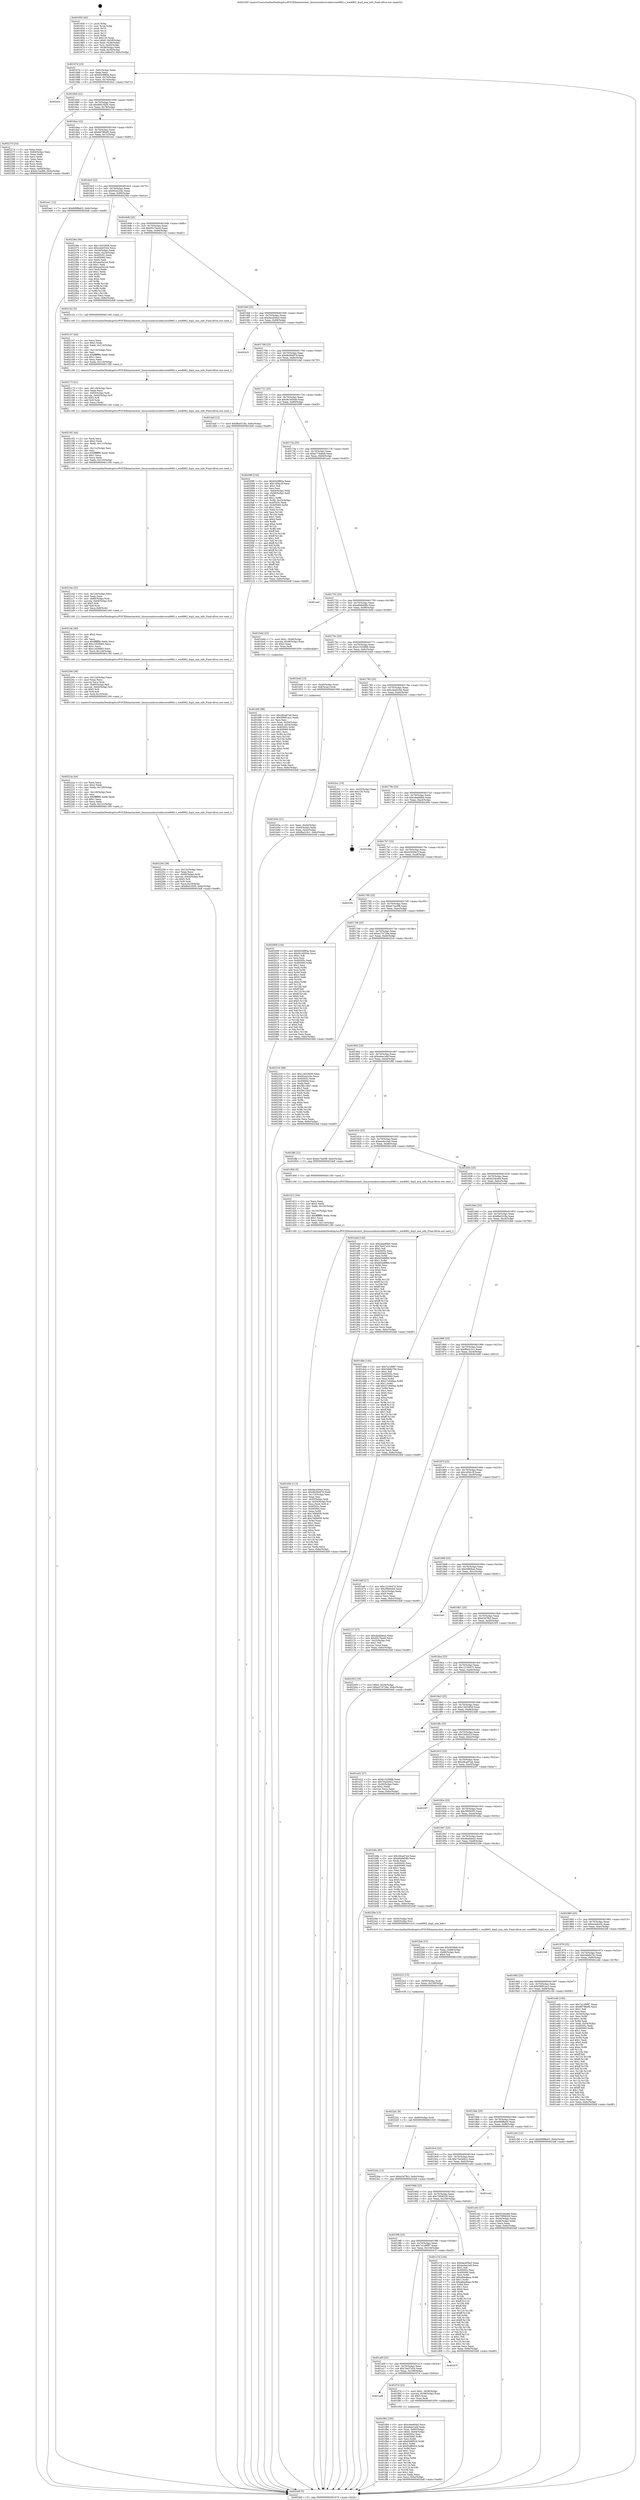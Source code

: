 digraph "0x401650" {
  label = "0x401650 (/mnt/c/Users/mathe/Desktop/tcc/POCII/binaries/extr_linuxsoundsoccodecswm8962.c_wm8962_dsp2_ena_info_Final-ollvm.out::main(0))"
  labelloc = "t"
  node[shape=record]

  Entry [label="",width=0.3,height=0.3,shape=circle,fillcolor=black,style=filled]
  "0x40167d" [label="{
     0x40167d [23]\l
     | [instrs]\l
     &nbsp;&nbsp;0x40167d \<+3\>: mov -0x6c(%rbp),%eax\l
     &nbsp;&nbsp;0x401680 \<+2\>: mov %eax,%ecx\l
     &nbsp;&nbsp;0x401682 \<+6\>: sub $0x83c9f85a,%ecx\l
     &nbsp;&nbsp;0x401688 \<+3\>: mov %eax,-0x70(%rbp)\l
     &nbsp;&nbsp;0x40168b \<+3\>: mov %ecx,-0x74(%rbp)\l
     &nbsp;&nbsp;0x40168e \<+6\>: je 00000000004024cc \<main+0xe7c\>\l
  }"]
  "0x4024cc" [label="{
     0x4024cc\l
  }", style=dashed]
  "0x401694" [label="{
     0x401694 [22]\l
     | [instrs]\l
     &nbsp;&nbsp;0x401694 \<+5\>: jmp 0000000000401699 \<main+0x49\>\l
     &nbsp;&nbsp;0x401699 \<+3\>: mov -0x70(%rbp),%eax\l
     &nbsp;&nbsp;0x40169c \<+5\>: sub $0x86d192f5,%eax\l
     &nbsp;&nbsp;0x4016a1 \<+3\>: mov %eax,-0x78(%rbp)\l
     &nbsp;&nbsp;0x4016a4 \<+6\>: je 000000000040227d \<main+0xc2d\>\l
  }"]
  Exit [label="",width=0.3,height=0.3,shape=circle,fillcolor=black,style=filled,peripheries=2]
  "0x40227d" [label="{
     0x40227d [33]\l
     | [instrs]\l
     &nbsp;&nbsp;0x40227d \<+2\>: xor %eax,%eax\l
     &nbsp;&nbsp;0x40227f \<+3\>: mov -0x64(%rbp),%ecx\l
     &nbsp;&nbsp;0x402282 \<+2\>: mov %eax,%edx\l
     &nbsp;&nbsp;0x402284 \<+2\>: sub %ecx,%edx\l
     &nbsp;&nbsp;0x402286 \<+2\>: mov %eax,%ecx\l
     &nbsp;&nbsp;0x402288 \<+3\>: sub $0x1,%ecx\l
     &nbsp;&nbsp;0x40228b \<+2\>: add %ecx,%edx\l
     &nbsp;&nbsp;0x40228d \<+2\>: sub %edx,%eax\l
     &nbsp;&nbsp;0x40228f \<+3\>: mov %eax,-0x64(%rbp)\l
     &nbsp;&nbsp;0x402292 \<+7\>: movl $0xdc7ea5f8,-0x6c(%rbp)\l
     &nbsp;&nbsp;0x402299 \<+5\>: jmp 00000000004024df \<main+0xe8f\>\l
  }"]
  "0x4016aa" [label="{
     0x4016aa [22]\l
     | [instrs]\l
     &nbsp;&nbsp;0x4016aa \<+5\>: jmp 00000000004016af \<main+0x5f\>\l
     &nbsp;&nbsp;0x4016af \<+3\>: mov -0x70(%rbp),%eax\l
     &nbsp;&nbsp;0x4016b2 \<+5\>: sub $0x88786ef5,%eax\l
     &nbsp;&nbsp;0x4016b7 \<+3\>: mov %eax,-0x7c(%rbp)\l
     &nbsp;&nbsp;0x4016ba \<+6\>: je 0000000000401ee1 \<main+0x891\>\l
  }"]
  "0x4022da" [label="{
     0x4022da [12]\l
     | [instrs]\l
     &nbsp;&nbsp;0x4022da \<+7\>: movl $0xd3d7fb3,-0x6c(%rbp)\l
     &nbsp;&nbsp;0x4022e1 \<+5\>: jmp 00000000004024df \<main+0xe8f\>\l
  }"]
  "0x401ee1" [label="{
     0x401ee1 [12]\l
     | [instrs]\l
     &nbsp;&nbsp;0x401ee1 \<+7\>: movl $0x699f8a03,-0x6c(%rbp)\l
     &nbsp;&nbsp;0x401ee8 \<+5\>: jmp 00000000004024df \<main+0xe8f\>\l
  }"]
  "0x4016c0" [label="{
     0x4016c0 [22]\l
     | [instrs]\l
     &nbsp;&nbsp;0x4016c0 \<+5\>: jmp 00000000004016c5 \<main+0x75\>\l
     &nbsp;&nbsp;0x4016c5 \<+3\>: mov -0x70(%rbp),%eax\l
     &nbsp;&nbsp;0x4016c8 \<+5\>: sub $0x93ce224c,%eax\l
     &nbsp;&nbsp;0x4016cd \<+3\>: mov %eax,-0x80(%rbp)\l
     &nbsp;&nbsp;0x4016d0 \<+6\>: je 000000000040236e \<main+0xd1e\>\l
  }"]
  "0x4022d1" [label="{
     0x4022d1 [9]\l
     | [instrs]\l
     &nbsp;&nbsp;0x4022d1 \<+4\>: mov -0x60(%rbp),%rdi\l
     &nbsp;&nbsp;0x4022d5 \<+5\>: call 0000000000401030 \<free@plt\>\l
     | [calls]\l
     &nbsp;&nbsp;0x401030 \{1\} (unknown)\l
  }"]
  "0x40236e" [label="{
     0x40236e [94]\l
     | [instrs]\l
     &nbsp;&nbsp;0x40236e \<+5\>: mov $0x13d33658,%eax\l
     &nbsp;&nbsp;0x402373 \<+5\>: mov $0xc4cb0344,%ecx\l
     &nbsp;&nbsp;0x402378 \<+3\>: mov -0x34(%rbp),%edx\l
     &nbsp;&nbsp;0x40237b \<+3\>: mov %edx,-0x24(%rbp)\l
     &nbsp;&nbsp;0x40237e \<+7\>: mov 0x40505c,%edx\l
     &nbsp;&nbsp;0x402385 \<+7\>: mov 0x405060,%esi\l
     &nbsp;&nbsp;0x40238c \<+2\>: mov %edx,%edi\l
     &nbsp;&nbsp;0x40238e \<+6\>: sub $0xeaa5a1a4,%edi\l
     &nbsp;&nbsp;0x402394 \<+3\>: sub $0x1,%edi\l
     &nbsp;&nbsp;0x402397 \<+6\>: add $0xeaa5a1a4,%edi\l
     &nbsp;&nbsp;0x40239d \<+3\>: imul %edi,%edx\l
     &nbsp;&nbsp;0x4023a0 \<+3\>: and $0x1,%edx\l
     &nbsp;&nbsp;0x4023a3 \<+3\>: cmp $0x0,%edx\l
     &nbsp;&nbsp;0x4023a6 \<+4\>: sete %r8b\l
     &nbsp;&nbsp;0x4023aa \<+3\>: cmp $0xa,%esi\l
     &nbsp;&nbsp;0x4023ad \<+4\>: setl %r9b\l
     &nbsp;&nbsp;0x4023b1 \<+3\>: mov %r8b,%r10b\l
     &nbsp;&nbsp;0x4023b4 \<+3\>: and %r9b,%r10b\l
     &nbsp;&nbsp;0x4023b7 \<+3\>: xor %r9b,%r8b\l
     &nbsp;&nbsp;0x4023ba \<+3\>: or %r8b,%r10b\l
     &nbsp;&nbsp;0x4023bd \<+4\>: test $0x1,%r10b\l
     &nbsp;&nbsp;0x4023c1 \<+3\>: cmovne %ecx,%eax\l
     &nbsp;&nbsp;0x4023c4 \<+3\>: mov %eax,-0x6c(%rbp)\l
     &nbsp;&nbsp;0x4023c7 \<+5\>: jmp 00000000004024df \<main+0xe8f\>\l
  }"]
  "0x4016d6" [label="{
     0x4016d6 [25]\l
     | [instrs]\l
     &nbsp;&nbsp;0x4016d6 \<+5\>: jmp 00000000004016db \<main+0x8b\>\l
     &nbsp;&nbsp;0x4016db \<+3\>: mov -0x70(%rbp),%eax\l
     &nbsp;&nbsp;0x4016de \<+5\>: sub $0x95c7bee0,%eax\l
     &nbsp;&nbsp;0x4016e3 \<+6\>: mov %eax,-0x84(%rbp)\l
     &nbsp;&nbsp;0x4016e9 \<+6\>: je 0000000000402142 \<main+0xaf2\>\l
  }"]
  "0x4022c2" [label="{
     0x4022c2 [15]\l
     | [instrs]\l
     &nbsp;&nbsp;0x4022c2 \<+4\>: mov -0x50(%rbp),%rdi\l
     &nbsp;&nbsp;0x4022c6 \<+6\>: mov %eax,-0x130(%rbp)\l
     &nbsp;&nbsp;0x4022cc \<+5\>: call 0000000000401030 \<free@plt\>\l
     | [calls]\l
     &nbsp;&nbsp;0x401030 \{1\} (unknown)\l
  }"]
  "0x402142" [label="{
     0x402142 [5]\l
     | [instrs]\l
     &nbsp;&nbsp;0x402142 \<+5\>: call 0000000000401160 \<next_i\>\l
     | [calls]\l
     &nbsp;&nbsp;0x401160 \{1\} (/mnt/c/Users/mathe/Desktop/tcc/POCII/binaries/extr_linuxsoundsoccodecswm8962.c_wm8962_dsp2_ena_info_Final-ollvm.out::next_i)\l
  }"]
  "0x4016ef" [label="{
     0x4016ef [25]\l
     | [instrs]\l
     &nbsp;&nbsp;0x4016ef \<+5\>: jmp 00000000004016f4 \<main+0xa4\>\l
     &nbsp;&nbsp;0x4016f4 \<+3\>: mov -0x70(%rbp),%eax\l
     &nbsp;&nbsp;0x4016f7 \<+5\>: sub $0x9acd30a3,%eax\l
     &nbsp;&nbsp;0x4016fc \<+6\>: mov %eax,-0x88(%rbp)\l
     &nbsp;&nbsp;0x401702 \<+6\>: je 0000000000402425 \<main+0xdd5\>\l
  }"]
  "0x4022ab" [label="{
     0x4022ab [23]\l
     | [instrs]\l
     &nbsp;&nbsp;0x4022ab \<+10\>: movabs $0x4030b6,%rdi\l
     &nbsp;&nbsp;0x4022b5 \<+3\>: mov %eax,-0x68(%rbp)\l
     &nbsp;&nbsp;0x4022b8 \<+3\>: mov -0x68(%rbp),%esi\l
     &nbsp;&nbsp;0x4022bb \<+2\>: mov $0x0,%al\l
     &nbsp;&nbsp;0x4022bd \<+5\>: call 0000000000401040 \<printf@plt\>\l
     | [calls]\l
     &nbsp;&nbsp;0x401040 \{1\} (unknown)\l
  }"]
  "0x402425" [label="{
     0x402425\l
  }", style=dashed]
  "0x401708" [label="{
     0x401708 [25]\l
     | [instrs]\l
     &nbsp;&nbsp;0x401708 \<+5\>: jmp 000000000040170d \<main+0xbd\>\l
     &nbsp;&nbsp;0x40170d \<+3\>: mov -0x70(%rbp),%eax\l
     &nbsp;&nbsp;0x401710 \<+5\>: sub $0x9b284979,%eax\l
     &nbsp;&nbsp;0x401715 \<+6\>: mov %eax,-0x8c(%rbp)\l
     &nbsp;&nbsp;0x40171b \<+6\>: je 0000000000401daf \<main+0x75f\>\l
  }"]
  "0x402256" [label="{
     0x402256 [39]\l
     | [instrs]\l
     &nbsp;&nbsp;0x402256 \<+6\>: mov -0x12c(%rbp),%ecx\l
     &nbsp;&nbsp;0x40225c \<+3\>: imul %eax,%ecx\l
     &nbsp;&nbsp;0x40225f \<+4\>: mov -0x60(%rbp),%rdi\l
     &nbsp;&nbsp;0x402263 \<+4\>: movslq -0x64(%rbp),%r8\l
     &nbsp;&nbsp;0x402267 \<+4\>: shl $0x5,%r8\l
     &nbsp;&nbsp;0x40226b \<+3\>: add %r8,%rdi\l
     &nbsp;&nbsp;0x40226e \<+3\>: mov %ecx,0x18(%rdi)\l
     &nbsp;&nbsp;0x402271 \<+7\>: movl $0x86d192f5,-0x6c(%rbp)\l
     &nbsp;&nbsp;0x402278 \<+5\>: jmp 00000000004024df \<main+0xe8f\>\l
  }"]
  "0x401daf" [label="{
     0x401daf [12]\l
     | [instrs]\l
     &nbsp;&nbsp;0x401daf \<+7\>: movl $0xf8a0318a,-0x6c(%rbp)\l
     &nbsp;&nbsp;0x401db6 \<+5\>: jmp 00000000004024df \<main+0xe8f\>\l
  }"]
  "0x401721" [label="{
     0x401721 [25]\l
     | [instrs]\l
     &nbsp;&nbsp;0x401721 \<+5\>: jmp 0000000000401726 \<main+0xd6\>\l
     &nbsp;&nbsp;0x401726 \<+3\>: mov -0x70(%rbp),%eax\l
     &nbsp;&nbsp;0x401729 \<+5\>: sub $0x9e1650de,%eax\l
     &nbsp;&nbsp;0x40172e \<+6\>: mov %eax,-0x90(%rbp)\l
     &nbsp;&nbsp;0x401734 \<+6\>: je 000000000040208f \<main+0xa3f\>\l
  }"]
  "0x40222a" [label="{
     0x40222a [44]\l
     | [instrs]\l
     &nbsp;&nbsp;0x40222a \<+2\>: xor %ecx,%ecx\l
     &nbsp;&nbsp;0x40222c \<+5\>: mov $0x2,%edx\l
     &nbsp;&nbsp;0x402231 \<+6\>: mov %edx,-0x128(%rbp)\l
     &nbsp;&nbsp;0x402237 \<+1\>: cltd\l
     &nbsp;&nbsp;0x402238 \<+6\>: mov -0x128(%rbp),%esi\l
     &nbsp;&nbsp;0x40223e \<+2\>: idiv %esi\l
     &nbsp;&nbsp;0x402240 \<+6\>: imul $0xfffffffe,%edx,%edx\l
     &nbsp;&nbsp;0x402246 \<+3\>: sub $0x1,%ecx\l
     &nbsp;&nbsp;0x402249 \<+2\>: sub %ecx,%edx\l
     &nbsp;&nbsp;0x40224b \<+6\>: mov %edx,-0x12c(%rbp)\l
     &nbsp;&nbsp;0x402251 \<+5\>: call 0000000000401160 \<next_i\>\l
     | [calls]\l
     &nbsp;&nbsp;0x401160 \{1\} (/mnt/c/Users/mathe/Desktop/tcc/POCII/binaries/extr_linuxsoundsoccodecswm8962.c_wm8962_dsp2_ena_info_Final-ollvm.out::next_i)\l
  }"]
  "0x40208f" [label="{
     0x40208f [152]\l
     | [instrs]\l
     &nbsp;&nbsp;0x40208f \<+5\>: mov $0x83c9f85a,%eax\l
     &nbsp;&nbsp;0x402094 \<+5\>: mov $0x1d56c3f,%ecx\l
     &nbsp;&nbsp;0x402099 \<+2\>: mov $0x1,%dl\l
     &nbsp;&nbsp;0x40209b \<+2\>: xor %esi,%esi\l
     &nbsp;&nbsp;0x40209d \<+3\>: mov -0x64(%rbp),%edi\l
     &nbsp;&nbsp;0x4020a0 \<+3\>: cmp -0x58(%rbp),%edi\l
     &nbsp;&nbsp;0x4020a3 \<+4\>: setl %r8b\l
     &nbsp;&nbsp;0x4020a7 \<+4\>: and $0x1,%r8b\l
     &nbsp;&nbsp;0x4020ab \<+4\>: mov %r8b,-0x25(%rbp)\l
     &nbsp;&nbsp;0x4020af \<+7\>: mov 0x40505c,%edi\l
     &nbsp;&nbsp;0x4020b6 \<+8\>: mov 0x405060,%r9d\l
     &nbsp;&nbsp;0x4020be \<+3\>: sub $0x1,%esi\l
     &nbsp;&nbsp;0x4020c1 \<+3\>: mov %edi,%r10d\l
     &nbsp;&nbsp;0x4020c4 \<+3\>: add %esi,%r10d\l
     &nbsp;&nbsp;0x4020c7 \<+4\>: imul %r10d,%edi\l
     &nbsp;&nbsp;0x4020cb \<+3\>: and $0x1,%edi\l
     &nbsp;&nbsp;0x4020ce \<+3\>: cmp $0x0,%edi\l
     &nbsp;&nbsp;0x4020d1 \<+4\>: sete %r8b\l
     &nbsp;&nbsp;0x4020d5 \<+4\>: cmp $0xa,%r9d\l
     &nbsp;&nbsp;0x4020d9 \<+4\>: setl %r11b\l
     &nbsp;&nbsp;0x4020dd \<+3\>: mov %r8b,%bl\l
     &nbsp;&nbsp;0x4020e0 \<+3\>: xor $0xff,%bl\l
     &nbsp;&nbsp;0x4020e3 \<+3\>: mov %r11b,%r14b\l
     &nbsp;&nbsp;0x4020e6 \<+4\>: xor $0xff,%r14b\l
     &nbsp;&nbsp;0x4020ea \<+3\>: xor $0x1,%dl\l
     &nbsp;&nbsp;0x4020ed \<+3\>: mov %bl,%r15b\l
     &nbsp;&nbsp;0x4020f0 \<+4\>: and $0xff,%r15b\l
     &nbsp;&nbsp;0x4020f4 \<+3\>: and %dl,%r8b\l
     &nbsp;&nbsp;0x4020f7 \<+3\>: mov %r14b,%r12b\l
     &nbsp;&nbsp;0x4020fa \<+4\>: and $0xff,%r12b\l
     &nbsp;&nbsp;0x4020fe \<+3\>: and %dl,%r11b\l
     &nbsp;&nbsp;0x402101 \<+3\>: or %r8b,%r15b\l
     &nbsp;&nbsp;0x402104 \<+3\>: or %r11b,%r12b\l
     &nbsp;&nbsp;0x402107 \<+3\>: xor %r12b,%r15b\l
     &nbsp;&nbsp;0x40210a \<+3\>: or %r14b,%bl\l
     &nbsp;&nbsp;0x40210d \<+3\>: xor $0xff,%bl\l
     &nbsp;&nbsp;0x402110 \<+3\>: or $0x1,%dl\l
     &nbsp;&nbsp;0x402113 \<+2\>: and %dl,%bl\l
     &nbsp;&nbsp;0x402115 \<+3\>: or %bl,%r15b\l
     &nbsp;&nbsp;0x402118 \<+4\>: test $0x1,%r15b\l
     &nbsp;&nbsp;0x40211c \<+3\>: cmovne %ecx,%eax\l
     &nbsp;&nbsp;0x40211f \<+3\>: mov %eax,-0x6c(%rbp)\l
     &nbsp;&nbsp;0x402122 \<+5\>: jmp 00000000004024df \<main+0xe8f\>\l
  }"]
  "0x40173a" [label="{
     0x40173a [25]\l
     | [instrs]\l
     &nbsp;&nbsp;0x40173a \<+5\>: jmp 000000000040173f \<main+0xef\>\l
     &nbsp;&nbsp;0x40173f \<+3\>: mov -0x70(%rbp),%eax\l
     &nbsp;&nbsp;0x401742 \<+5\>: sub $0xa77da6a8,%eax\l
     &nbsp;&nbsp;0x401747 \<+6\>: mov %eax,-0x94(%rbp)\l
     &nbsp;&nbsp;0x40174d \<+6\>: je 0000000000401aa5 \<main+0x455\>\l
  }"]
  "0x402206" [label="{
     0x402206 [36]\l
     | [instrs]\l
     &nbsp;&nbsp;0x402206 \<+6\>: mov -0x124(%rbp),%ecx\l
     &nbsp;&nbsp;0x40220c \<+3\>: imul %eax,%ecx\l
     &nbsp;&nbsp;0x40220f \<+3\>: movslq %ecx,%rdi\l
     &nbsp;&nbsp;0x402212 \<+4\>: mov -0x60(%rbp),%r8\l
     &nbsp;&nbsp;0x402216 \<+4\>: movslq -0x64(%rbp),%r9\l
     &nbsp;&nbsp;0x40221a \<+4\>: shl $0x5,%r9\l
     &nbsp;&nbsp;0x40221e \<+3\>: add %r9,%r8\l
     &nbsp;&nbsp;0x402221 \<+4\>: mov %rdi,0x10(%r8)\l
     &nbsp;&nbsp;0x402225 \<+5\>: call 0000000000401160 \<next_i\>\l
     | [calls]\l
     &nbsp;&nbsp;0x401160 \{1\} (/mnt/c/Users/mathe/Desktop/tcc/POCII/binaries/extr_linuxsoundsoccodecswm8962.c_wm8962_dsp2_ena_info_Final-ollvm.out::next_i)\l
  }"]
  "0x401aa5" [label="{
     0x401aa5\l
  }", style=dashed]
  "0x401753" [label="{
     0x401753 [25]\l
     | [instrs]\l
     &nbsp;&nbsp;0x401753 \<+5\>: jmp 0000000000401758 \<main+0x108\>\l
     &nbsp;&nbsp;0x401758 \<+3\>: mov -0x70(%rbp),%eax\l
     &nbsp;&nbsp;0x40175b \<+5\>: sub $0xa9a6e08b,%eax\l
     &nbsp;&nbsp;0x401760 \<+6\>: mov %eax,-0x98(%rbp)\l
     &nbsp;&nbsp;0x401766 \<+6\>: je 0000000000401bdd \<main+0x58d\>\l
  }"]
  "0x4021de" [label="{
     0x4021de [40]\l
     | [instrs]\l
     &nbsp;&nbsp;0x4021de \<+5\>: mov $0x2,%ecx\l
     &nbsp;&nbsp;0x4021e3 \<+1\>: cltd\l
     &nbsp;&nbsp;0x4021e4 \<+2\>: idiv %ecx\l
     &nbsp;&nbsp;0x4021e6 \<+6\>: imul $0xfffffffe,%edx,%ecx\l
     &nbsp;&nbsp;0x4021ec \<+6\>: add $0xc1929d83,%ecx\l
     &nbsp;&nbsp;0x4021f2 \<+3\>: add $0x1,%ecx\l
     &nbsp;&nbsp;0x4021f5 \<+6\>: sub $0xc1929d83,%ecx\l
     &nbsp;&nbsp;0x4021fb \<+6\>: mov %ecx,-0x124(%rbp)\l
     &nbsp;&nbsp;0x402201 \<+5\>: call 0000000000401160 \<next_i\>\l
     | [calls]\l
     &nbsp;&nbsp;0x401160 \{1\} (/mnt/c/Users/mathe/Desktop/tcc/POCII/binaries/extr_linuxsoundsoccodecswm8962.c_wm8962_dsp2_ena_info_Final-ollvm.out::next_i)\l
  }"]
  "0x401bdd" [label="{
     0x401bdd [23]\l
     | [instrs]\l
     &nbsp;&nbsp;0x401bdd \<+7\>: movl $0x1,-0x48(%rbp)\l
     &nbsp;&nbsp;0x401be4 \<+4\>: movslq -0x48(%rbp),%rax\l
     &nbsp;&nbsp;0x401be8 \<+4\>: shl $0x2,%rax\l
     &nbsp;&nbsp;0x401bec \<+3\>: mov %rax,%rdi\l
     &nbsp;&nbsp;0x401bef \<+5\>: call 0000000000401050 \<malloc@plt\>\l
     | [calls]\l
     &nbsp;&nbsp;0x401050 \{1\} (unknown)\l
  }"]
  "0x40176c" [label="{
     0x40176c [25]\l
     | [instrs]\l
     &nbsp;&nbsp;0x40176c \<+5\>: jmp 0000000000401771 \<main+0x121\>\l
     &nbsp;&nbsp;0x401771 \<+3\>: mov -0x70(%rbp),%eax\l
     &nbsp;&nbsp;0x401774 \<+5\>: sub $0xb1525888,%eax\l
     &nbsp;&nbsp;0x401779 \<+6\>: mov %eax,-0x9c(%rbp)\l
     &nbsp;&nbsp;0x40177f \<+6\>: je 0000000000401b4d \<main+0x4fd\>\l
  }"]
  "0x4021be" [label="{
     0x4021be [32]\l
     | [instrs]\l
     &nbsp;&nbsp;0x4021be \<+6\>: mov -0x120(%rbp),%ecx\l
     &nbsp;&nbsp;0x4021c4 \<+3\>: imul %eax,%ecx\l
     &nbsp;&nbsp;0x4021c7 \<+4\>: mov -0x60(%rbp),%rdi\l
     &nbsp;&nbsp;0x4021cb \<+4\>: movslq -0x64(%rbp),%r8\l
     &nbsp;&nbsp;0x4021cf \<+4\>: shl $0x5,%r8\l
     &nbsp;&nbsp;0x4021d3 \<+3\>: add %r8,%rdi\l
     &nbsp;&nbsp;0x4021d6 \<+3\>: mov %ecx,0x8(%rdi)\l
     &nbsp;&nbsp;0x4021d9 \<+5\>: call 0000000000401160 \<next_i\>\l
     | [calls]\l
     &nbsp;&nbsp;0x401160 \{1\} (/mnt/c/Users/mathe/Desktop/tcc/POCII/binaries/extr_linuxsoundsoccodecswm8962.c_wm8962_dsp2_ena_info_Final-ollvm.out::next_i)\l
  }"]
  "0x401b4d" [label="{
     0x401b4d [13]\l
     | [instrs]\l
     &nbsp;&nbsp;0x401b4d \<+4\>: mov -0x40(%rbp),%rax\l
     &nbsp;&nbsp;0x401b51 \<+4\>: mov 0x8(%rax),%rdi\l
     &nbsp;&nbsp;0x401b55 \<+5\>: call 0000000000401060 \<atoi@plt\>\l
     | [calls]\l
     &nbsp;&nbsp;0x401060 \{1\} (unknown)\l
  }"]
  "0x401785" [label="{
     0x401785 [25]\l
     | [instrs]\l
     &nbsp;&nbsp;0x401785 \<+5\>: jmp 000000000040178a \<main+0x13a\>\l
     &nbsp;&nbsp;0x40178a \<+3\>: mov -0x70(%rbp),%eax\l
     &nbsp;&nbsp;0x40178d \<+5\>: sub $0xc4cb0344,%eax\l
     &nbsp;&nbsp;0x401792 \<+6\>: mov %eax,-0xa0(%rbp)\l
     &nbsp;&nbsp;0x401798 \<+6\>: je 00000000004023cc \<main+0xd7c\>\l
  }"]
  "0x402192" [label="{
     0x402192 [44]\l
     | [instrs]\l
     &nbsp;&nbsp;0x402192 \<+2\>: xor %ecx,%ecx\l
     &nbsp;&nbsp;0x402194 \<+5\>: mov $0x2,%edx\l
     &nbsp;&nbsp;0x402199 \<+6\>: mov %edx,-0x11c(%rbp)\l
     &nbsp;&nbsp;0x40219f \<+1\>: cltd\l
     &nbsp;&nbsp;0x4021a0 \<+6\>: mov -0x11c(%rbp),%esi\l
     &nbsp;&nbsp;0x4021a6 \<+2\>: idiv %esi\l
     &nbsp;&nbsp;0x4021a8 \<+6\>: imul $0xfffffffe,%edx,%edx\l
     &nbsp;&nbsp;0x4021ae \<+3\>: sub $0x1,%ecx\l
     &nbsp;&nbsp;0x4021b1 \<+2\>: sub %ecx,%edx\l
     &nbsp;&nbsp;0x4021b3 \<+6\>: mov %edx,-0x120(%rbp)\l
     &nbsp;&nbsp;0x4021b9 \<+5\>: call 0000000000401160 \<next_i\>\l
     | [calls]\l
     &nbsp;&nbsp;0x401160 \{1\} (/mnt/c/Users/mathe/Desktop/tcc/POCII/binaries/extr_linuxsoundsoccodecswm8962.c_wm8962_dsp2_ena_info_Final-ollvm.out::next_i)\l
  }"]
  "0x4023cc" [label="{
     0x4023cc [19]\l
     | [instrs]\l
     &nbsp;&nbsp;0x4023cc \<+3\>: mov -0x24(%rbp),%eax\l
     &nbsp;&nbsp;0x4023cf \<+7\>: add $0x120,%rsp\l
     &nbsp;&nbsp;0x4023d6 \<+1\>: pop %rbx\l
     &nbsp;&nbsp;0x4023d7 \<+2\>: pop %r12\l
     &nbsp;&nbsp;0x4023d9 \<+2\>: pop %r14\l
     &nbsp;&nbsp;0x4023db \<+2\>: pop %r15\l
     &nbsp;&nbsp;0x4023dd \<+1\>: pop %rbp\l
     &nbsp;&nbsp;0x4023de \<+1\>: ret\l
  }"]
  "0x40179e" [label="{
     0x40179e [25]\l
     | [instrs]\l
     &nbsp;&nbsp;0x40179e \<+5\>: jmp 00000000004017a3 \<main+0x153\>\l
     &nbsp;&nbsp;0x4017a3 \<+3\>: mov -0x70(%rbp),%eax\l
     &nbsp;&nbsp;0x4017a6 \<+5\>: sub $0xcdae80b0,%eax\l
     &nbsp;&nbsp;0x4017ab \<+6\>: mov %eax,-0xa4(%rbp)\l
     &nbsp;&nbsp;0x4017b1 \<+6\>: je 000000000040249e \<main+0xe4e\>\l
  }"]
  "0x402173" [label="{
     0x402173 [31]\l
     | [instrs]\l
     &nbsp;&nbsp;0x402173 \<+6\>: mov -0x118(%rbp),%ecx\l
     &nbsp;&nbsp;0x402179 \<+3\>: imul %eax,%ecx\l
     &nbsp;&nbsp;0x40217c \<+4\>: mov -0x60(%rbp),%rdi\l
     &nbsp;&nbsp;0x402180 \<+4\>: movslq -0x64(%rbp),%r8\l
     &nbsp;&nbsp;0x402184 \<+4\>: shl $0x5,%r8\l
     &nbsp;&nbsp;0x402188 \<+3\>: add %r8,%rdi\l
     &nbsp;&nbsp;0x40218b \<+2\>: mov %ecx,(%rdi)\l
     &nbsp;&nbsp;0x40218d \<+5\>: call 0000000000401160 \<next_i\>\l
     | [calls]\l
     &nbsp;&nbsp;0x401160 \{1\} (/mnt/c/Users/mathe/Desktop/tcc/POCII/binaries/extr_linuxsoundsoccodecswm8962.c_wm8962_dsp2_ena_info_Final-ollvm.out::next_i)\l
  }"]
  "0x40249e" [label="{
     0x40249e\l
  }", style=dashed]
  "0x4017b7" [label="{
     0x4017b7 [25]\l
     | [instrs]\l
     &nbsp;&nbsp;0x4017b7 \<+5\>: jmp 00000000004017bc \<main+0x16c\>\l
     &nbsp;&nbsp;0x4017bc \<+3\>: mov -0x70(%rbp),%eax\l
     &nbsp;&nbsp;0x4017bf \<+5\>: sub $0xd2939e1f,%eax\l
     &nbsp;&nbsp;0x4017c4 \<+6\>: mov %eax,-0xa8(%rbp)\l
     &nbsp;&nbsp;0x4017ca \<+6\>: je 00000000004022f2 \<main+0xca2\>\l
  }"]
  "0x402147" [label="{
     0x402147 [44]\l
     | [instrs]\l
     &nbsp;&nbsp;0x402147 \<+2\>: xor %ecx,%ecx\l
     &nbsp;&nbsp;0x402149 \<+5\>: mov $0x2,%edx\l
     &nbsp;&nbsp;0x40214e \<+6\>: mov %edx,-0x114(%rbp)\l
     &nbsp;&nbsp;0x402154 \<+1\>: cltd\l
     &nbsp;&nbsp;0x402155 \<+6\>: mov -0x114(%rbp),%esi\l
     &nbsp;&nbsp;0x40215b \<+2\>: idiv %esi\l
     &nbsp;&nbsp;0x40215d \<+6\>: imul $0xfffffffe,%edx,%edx\l
     &nbsp;&nbsp;0x402163 \<+3\>: sub $0x1,%ecx\l
     &nbsp;&nbsp;0x402166 \<+2\>: sub %ecx,%edx\l
     &nbsp;&nbsp;0x402168 \<+6\>: mov %edx,-0x118(%rbp)\l
     &nbsp;&nbsp;0x40216e \<+5\>: call 0000000000401160 \<next_i\>\l
     | [calls]\l
     &nbsp;&nbsp;0x401160 \{1\} (/mnt/c/Users/mathe/Desktop/tcc/POCII/binaries/extr_linuxsoundsoccodecswm8962.c_wm8962_dsp2_ena_info_Final-ollvm.out::next_i)\l
  }"]
  "0x4022f2" [label="{
     0x4022f2\l
  }", style=dashed]
  "0x4017d0" [label="{
     0x4017d0 [25]\l
     | [instrs]\l
     &nbsp;&nbsp;0x4017d0 \<+5\>: jmp 00000000004017d5 \<main+0x185\>\l
     &nbsp;&nbsp;0x4017d5 \<+3\>: mov -0x70(%rbp),%eax\l
     &nbsp;&nbsp;0x4017d8 \<+5\>: sub $0xdc7ea5f8,%eax\l
     &nbsp;&nbsp;0x4017dd \<+6\>: mov %eax,-0xac(%rbp)\l
     &nbsp;&nbsp;0x4017e3 \<+6\>: je 0000000000402009 \<main+0x9b9\>\l
  }"]
  "0x401f94" [label="{
     0x401f94 [105]\l
     | [instrs]\l
     &nbsp;&nbsp;0x401f94 \<+5\>: mov $0xcdae80b0,%ecx\l
     &nbsp;&nbsp;0x401f99 \<+5\>: mov $0xebee1ebf,%edx\l
     &nbsp;&nbsp;0x401f9e \<+4\>: mov %rax,-0x60(%rbp)\l
     &nbsp;&nbsp;0x401fa2 \<+7\>: movl $0x0,-0x64(%rbp)\l
     &nbsp;&nbsp;0x401fa9 \<+7\>: mov 0x40505c,%esi\l
     &nbsp;&nbsp;0x401fb0 \<+8\>: mov 0x405060,%r8d\l
     &nbsp;&nbsp;0x401fb8 \<+3\>: mov %esi,%r9d\l
     &nbsp;&nbsp;0x401fbb \<+7\>: add $0xf2d8f324,%r9d\l
     &nbsp;&nbsp;0x401fc2 \<+4\>: sub $0x1,%r9d\l
     &nbsp;&nbsp;0x401fc6 \<+7\>: sub $0xf2d8f324,%r9d\l
     &nbsp;&nbsp;0x401fcd \<+4\>: imul %r9d,%esi\l
     &nbsp;&nbsp;0x401fd1 \<+3\>: and $0x1,%esi\l
     &nbsp;&nbsp;0x401fd4 \<+3\>: cmp $0x0,%esi\l
     &nbsp;&nbsp;0x401fd7 \<+4\>: sete %r10b\l
     &nbsp;&nbsp;0x401fdb \<+4\>: cmp $0xa,%r8d\l
     &nbsp;&nbsp;0x401fdf \<+4\>: setl %r11b\l
     &nbsp;&nbsp;0x401fe3 \<+3\>: mov %r10b,%bl\l
     &nbsp;&nbsp;0x401fe6 \<+3\>: and %r11b,%bl\l
     &nbsp;&nbsp;0x401fe9 \<+3\>: xor %r11b,%r10b\l
     &nbsp;&nbsp;0x401fec \<+3\>: or %r10b,%bl\l
     &nbsp;&nbsp;0x401fef \<+3\>: test $0x1,%bl\l
     &nbsp;&nbsp;0x401ff2 \<+3\>: cmovne %edx,%ecx\l
     &nbsp;&nbsp;0x401ff5 \<+3\>: mov %ecx,-0x6c(%rbp)\l
     &nbsp;&nbsp;0x401ff8 \<+5\>: jmp 00000000004024df \<main+0xe8f\>\l
  }"]
  "0x402009" [label="{
     0x402009 [134]\l
     | [instrs]\l
     &nbsp;&nbsp;0x402009 \<+5\>: mov $0x83c9f85a,%eax\l
     &nbsp;&nbsp;0x40200e \<+5\>: mov $0x9e1650de,%ecx\l
     &nbsp;&nbsp;0x402013 \<+2\>: mov $0x1,%dl\l
     &nbsp;&nbsp;0x402015 \<+2\>: xor %esi,%esi\l
     &nbsp;&nbsp;0x402017 \<+7\>: mov 0x40505c,%edi\l
     &nbsp;&nbsp;0x40201e \<+8\>: mov 0x405060,%r8d\l
     &nbsp;&nbsp;0x402026 \<+3\>: sub $0x1,%esi\l
     &nbsp;&nbsp;0x402029 \<+3\>: mov %edi,%r9d\l
     &nbsp;&nbsp;0x40202c \<+3\>: add %esi,%r9d\l
     &nbsp;&nbsp;0x40202f \<+4\>: imul %r9d,%edi\l
     &nbsp;&nbsp;0x402033 \<+3\>: and $0x1,%edi\l
     &nbsp;&nbsp;0x402036 \<+3\>: cmp $0x0,%edi\l
     &nbsp;&nbsp;0x402039 \<+4\>: sete %r10b\l
     &nbsp;&nbsp;0x40203d \<+4\>: cmp $0xa,%r8d\l
     &nbsp;&nbsp;0x402041 \<+4\>: setl %r11b\l
     &nbsp;&nbsp;0x402045 \<+3\>: mov %r10b,%bl\l
     &nbsp;&nbsp;0x402048 \<+3\>: xor $0xff,%bl\l
     &nbsp;&nbsp;0x40204b \<+3\>: mov %r11b,%r14b\l
     &nbsp;&nbsp;0x40204e \<+4\>: xor $0xff,%r14b\l
     &nbsp;&nbsp;0x402052 \<+3\>: xor $0x0,%dl\l
     &nbsp;&nbsp;0x402055 \<+3\>: mov %bl,%r15b\l
     &nbsp;&nbsp;0x402058 \<+4\>: and $0x0,%r15b\l
     &nbsp;&nbsp;0x40205c \<+3\>: and %dl,%r10b\l
     &nbsp;&nbsp;0x40205f \<+3\>: mov %r14b,%r12b\l
     &nbsp;&nbsp;0x402062 \<+4\>: and $0x0,%r12b\l
     &nbsp;&nbsp;0x402066 \<+3\>: and %dl,%r11b\l
     &nbsp;&nbsp;0x402069 \<+3\>: or %r10b,%r15b\l
     &nbsp;&nbsp;0x40206c \<+3\>: or %r11b,%r12b\l
     &nbsp;&nbsp;0x40206f \<+3\>: xor %r12b,%r15b\l
     &nbsp;&nbsp;0x402072 \<+3\>: or %r14b,%bl\l
     &nbsp;&nbsp;0x402075 \<+3\>: xor $0xff,%bl\l
     &nbsp;&nbsp;0x402078 \<+3\>: or $0x0,%dl\l
     &nbsp;&nbsp;0x40207b \<+2\>: and %dl,%bl\l
     &nbsp;&nbsp;0x40207d \<+3\>: or %bl,%r15b\l
     &nbsp;&nbsp;0x402080 \<+4\>: test $0x1,%r15b\l
     &nbsp;&nbsp;0x402084 \<+3\>: cmovne %ecx,%eax\l
     &nbsp;&nbsp;0x402087 \<+3\>: mov %eax,-0x6c(%rbp)\l
     &nbsp;&nbsp;0x40208a \<+5\>: jmp 00000000004024df \<main+0xe8f\>\l
  }"]
  "0x4017e9" [label="{
     0x4017e9 [25]\l
     | [instrs]\l
     &nbsp;&nbsp;0x4017e9 \<+5\>: jmp 00000000004017ee \<main+0x19e\>\l
     &nbsp;&nbsp;0x4017ee \<+3\>: mov -0x70(%rbp),%eax\l
     &nbsp;&nbsp;0x4017f1 \<+5\>: sub $0xe274726e,%eax\l
     &nbsp;&nbsp;0x4017f6 \<+6\>: mov %eax,-0xb0(%rbp)\l
     &nbsp;&nbsp;0x4017fc \<+6\>: je 0000000000402316 \<main+0xcc6\>\l
  }"]
  "0x401a28" [label="{
     0x401a28\l
  }", style=dashed]
  "0x402316" [label="{
     0x402316 [88]\l
     | [instrs]\l
     &nbsp;&nbsp;0x402316 \<+5\>: mov $0x13d33658,%eax\l
     &nbsp;&nbsp;0x40231b \<+5\>: mov $0x93ce224c,%ecx\l
     &nbsp;&nbsp;0x402320 \<+7\>: mov 0x40505c,%edx\l
     &nbsp;&nbsp;0x402327 \<+7\>: mov 0x405060,%esi\l
     &nbsp;&nbsp;0x40232e \<+2\>: mov %edx,%edi\l
     &nbsp;&nbsp;0x402330 \<+6\>: add $0x3fe126a7,%edi\l
     &nbsp;&nbsp;0x402336 \<+3\>: sub $0x1,%edi\l
     &nbsp;&nbsp;0x402339 \<+6\>: sub $0x3fe126a7,%edi\l
     &nbsp;&nbsp;0x40233f \<+3\>: imul %edi,%edx\l
     &nbsp;&nbsp;0x402342 \<+3\>: and $0x1,%edx\l
     &nbsp;&nbsp;0x402345 \<+3\>: cmp $0x0,%edx\l
     &nbsp;&nbsp;0x402348 \<+4\>: sete %r8b\l
     &nbsp;&nbsp;0x40234c \<+3\>: cmp $0xa,%esi\l
     &nbsp;&nbsp;0x40234f \<+4\>: setl %r9b\l
     &nbsp;&nbsp;0x402353 \<+3\>: mov %r8b,%r10b\l
     &nbsp;&nbsp;0x402356 \<+3\>: and %r9b,%r10b\l
     &nbsp;&nbsp;0x402359 \<+3\>: xor %r9b,%r8b\l
     &nbsp;&nbsp;0x40235c \<+3\>: or %r8b,%r10b\l
     &nbsp;&nbsp;0x40235f \<+4\>: test $0x1,%r10b\l
     &nbsp;&nbsp;0x402363 \<+3\>: cmovne %ecx,%eax\l
     &nbsp;&nbsp;0x402366 \<+3\>: mov %eax,-0x6c(%rbp)\l
     &nbsp;&nbsp;0x402369 \<+5\>: jmp 00000000004024df \<main+0xe8f\>\l
  }"]
  "0x401802" [label="{
     0x401802 [25]\l
     | [instrs]\l
     &nbsp;&nbsp;0x401802 \<+5\>: jmp 0000000000401807 \<main+0x1b7\>\l
     &nbsp;&nbsp;0x401807 \<+3\>: mov -0x70(%rbp),%eax\l
     &nbsp;&nbsp;0x40180a \<+5\>: sub $0xebee1ebf,%eax\l
     &nbsp;&nbsp;0x40180f \<+6\>: mov %eax,-0xb4(%rbp)\l
     &nbsp;&nbsp;0x401815 \<+6\>: je 0000000000401ffd \<main+0x9ad\>\l
  }"]
  "0x401f7d" [label="{
     0x401f7d [23]\l
     | [instrs]\l
     &nbsp;&nbsp;0x401f7d \<+7\>: movl $0x1,-0x58(%rbp)\l
     &nbsp;&nbsp;0x401f84 \<+4\>: movslq -0x58(%rbp),%rax\l
     &nbsp;&nbsp;0x401f88 \<+4\>: shl $0x5,%rax\l
     &nbsp;&nbsp;0x401f8c \<+3\>: mov %rax,%rdi\l
     &nbsp;&nbsp;0x401f8f \<+5\>: call 0000000000401050 \<malloc@plt\>\l
     | [calls]\l
     &nbsp;&nbsp;0x401050 \{1\} (unknown)\l
  }"]
  "0x401ffd" [label="{
     0x401ffd [12]\l
     | [instrs]\l
     &nbsp;&nbsp;0x401ffd \<+7\>: movl $0xdc7ea5f8,-0x6c(%rbp)\l
     &nbsp;&nbsp;0x402004 \<+5\>: jmp 00000000004024df \<main+0xe8f\>\l
  }"]
  "0x40181b" [label="{
     0x40181b [25]\l
     | [instrs]\l
     &nbsp;&nbsp;0x40181b \<+5\>: jmp 0000000000401820 \<main+0x1d0\>\l
     &nbsp;&nbsp;0x401820 \<+3\>: mov -0x70(%rbp),%eax\l
     &nbsp;&nbsp;0x401823 \<+5\>: sub $0xee4ec2a9,%eax\l
     &nbsp;&nbsp;0x401828 \<+6\>: mov %eax,-0xb8(%rbp)\l
     &nbsp;&nbsp;0x40182e \<+6\>: je 0000000000401d0d \<main+0x6bd\>\l
  }"]
  "0x401a0f" [label="{
     0x401a0f [25]\l
     | [instrs]\l
     &nbsp;&nbsp;0x401a0f \<+5\>: jmp 0000000000401a14 \<main+0x3c4\>\l
     &nbsp;&nbsp;0x401a14 \<+3\>: mov -0x70(%rbp),%eax\l
     &nbsp;&nbsp;0x401a17 \<+5\>: sub $0x7be57a54,%eax\l
     &nbsp;&nbsp;0x401a1c \<+6\>: mov %eax,-0x108(%rbp)\l
     &nbsp;&nbsp;0x401a22 \<+6\>: je 0000000000401f7d \<main+0x92d\>\l
  }"]
  "0x401d0d" [label="{
     0x401d0d [5]\l
     | [instrs]\l
     &nbsp;&nbsp;0x401d0d \<+5\>: call 0000000000401160 \<next_i\>\l
     | [calls]\l
     &nbsp;&nbsp;0x401160 \{1\} (/mnt/c/Users/mathe/Desktop/tcc/POCII/binaries/extr_linuxsoundsoccodecswm8962.c_wm8962_dsp2_ena_info_Final-ollvm.out::next_i)\l
  }"]
  "0x401834" [label="{
     0x401834 [25]\l
     | [instrs]\l
     &nbsp;&nbsp;0x401834 \<+5\>: jmp 0000000000401839 \<main+0x1e9\>\l
     &nbsp;&nbsp;0x401839 \<+3\>: mov -0x70(%rbp),%eax\l
     &nbsp;&nbsp;0x40183c \<+5\>: sub $0xf22dce6d,%eax\l
     &nbsp;&nbsp;0x401841 \<+6\>: mov %eax,-0xbc(%rbp)\l
     &nbsp;&nbsp;0x401847 \<+6\>: je 0000000000401eed \<main+0x89d\>\l
  }"]
  "0x40247f" [label="{
     0x40247f\l
  }", style=dashed]
  "0x401eed" [label="{
     0x401eed [144]\l
     | [instrs]\l
     &nbsp;&nbsp;0x401eed \<+5\>: mov $0xcdae80b0,%eax\l
     &nbsp;&nbsp;0x401ef2 \<+5\>: mov $0x7be57a54,%ecx\l
     &nbsp;&nbsp;0x401ef7 \<+2\>: mov $0x1,%dl\l
     &nbsp;&nbsp;0x401ef9 \<+7\>: mov 0x40505c,%esi\l
     &nbsp;&nbsp;0x401f00 \<+7\>: mov 0x405060,%edi\l
     &nbsp;&nbsp;0x401f07 \<+3\>: mov %esi,%r8d\l
     &nbsp;&nbsp;0x401f0a \<+7\>: add $0xb02d68fd,%r8d\l
     &nbsp;&nbsp;0x401f11 \<+4\>: sub $0x1,%r8d\l
     &nbsp;&nbsp;0x401f15 \<+7\>: sub $0xb02d68fd,%r8d\l
     &nbsp;&nbsp;0x401f1c \<+4\>: imul %r8d,%esi\l
     &nbsp;&nbsp;0x401f20 \<+3\>: and $0x1,%esi\l
     &nbsp;&nbsp;0x401f23 \<+3\>: cmp $0x0,%esi\l
     &nbsp;&nbsp;0x401f26 \<+4\>: sete %r9b\l
     &nbsp;&nbsp;0x401f2a \<+3\>: cmp $0xa,%edi\l
     &nbsp;&nbsp;0x401f2d \<+4\>: setl %r10b\l
     &nbsp;&nbsp;0x401f31 \<+3\>: mov %r9b,%r11b\l
     &nbsp;&nbsp;0x401f34 \<+4\>: xor $0xff,%r11b\l
     &nbsp;&nbsp;0x401f38 \<+3\>: mov %r10b,%bl\l
     &nbsp;&nbsp;0x401f3b \<+3\>: xor $0xff,%bl\l
     &nbsp;&nbsp;0x401f3e \<+3\>: xor $0x1,%dl\l
     &nbsp;&nbsp;0x401f41 \<+3\>: mov %r11b,%r14b\l
     &nbsp;&nbsp;0x401f44 \<+4\>: and $0xff,%r14b\l
     &nbsp;&nbsp;0x401f48 \<+3\>: and %dl,%r9b\l
     &nbsp;&nbsp;0x401f4b \<+3\>: mov %bl,%r15b\l
     &nbsp;&nbsp;0x401f4e \<+4\>: and $0xff,%r15b\l
     &nbsp;&nbsp;0x401f52 \<+3\>: and %dl,%r10b\l
     &nbsp;&nbsp;0x401f55 \<+3\>: or %r9b,%r14b\l
     &nbsp;&nbsp;0x401f58 \<+3\>: or %r10b,%r15b\l
     &nbsp;&nbsp;0x401f5b \<+3\>: xor %r15b,%r14b\l
     &nbsp;&nbsp;0x401f5e \<+3\>: or %bl,%r11b\l
     &nbsp;&nbsp;0x401f61 \<+4\>: xor $0xff,%r11b\l
     &nbsp;&nbsp;0x401f65 \<+3\>: or $0x1,%dl\l
     &nbsp;&nbsp;0x401f68 \<+3\>: and %dl,%r11b\l
     &nbsp;&nbsp;0x401f6b \<+3\>: or %r11b,%r14b\l
     &nbsp;&nbsp;0x401f6e \<+4\>: test $0x1,%r14b\l
     &nbsp;&nbsp;0x401f72 \<+3\>: cmovne %ecx,%eax\l
     &nbsp;&nbsp;0x401f75 \<+3\>: mov %eax,-0x6c(%rbp)\l
     &nbsp;&nbsp;0x401f78 \<+5\>: jmp 00000000004024df \<main+0xe8f\>\l
  }"]
  "0x40184d" [label="{
     0x40184d [25]\l
     | [instrs]\l
     &nbsp;&nbsp;0x40184d \<+5\>: jmp 0000000000401852 \<main+0x202\>\l
     &nbsp;&nbsp;0x401852 \<+3\>: mov -0x70(%rbp),%eax\l
     &nbsp;&nbsp;0x401855 \<+5\>: sub $0xf8a0318a,%eax\l
     &nbsp;&nbsp;0x40185a \<+6\>: mov %eax,-0xc0(%rbp)\l
     &nbsp;&nbsp;0x401860 \<+6\>: je 0000000000401dbb \<main+0x76b\>\l
  }"]
  "0x401d3e" [label="{
     0x401d3e [113]\l
     | [instrs]\l
     &nbsp;&nbsp;0x401d3e \<+5\>: mov $0x9acd30a3,%ecx\l
     &nbsp;&nbsp;0x401d43 \<+5\>: mov $0x9b284979,%edx\l
     &nbsp;&nbsp;0x401d48 \<+6\>: mov -0x110(%rbp),%esi\l
     &nbsp;&nbsp;0x401d4e \<+3\>: imul %eax,%esi\l
     &nbsp;&nbsp;0x401d51 \<+4\>: mov -0x50(%rbp),%rdi\l
     &nbsp;&nbsp;0x401d55 \<+4\>: movslq -0x54(%rbp),%r8\l
     &nbsp;&nbsp;0x401d59 \<+4\>: mov %esi,(%rdi,%r8,4)\l
     &nbsp;&nbsp;0x401d5d \<+7\>: mov 0x40505c,%eax\l
     &nbsp;&nbsp;0x401d64 \<+7\>: mov 0x405060,%esi\l
     &nbsp;&nbsp;0x401d6b \<+3\>: mov %eax,%r9d\l
     &nbsp;&nbsp;0x401d6e \<+7\>: sub $0x748faf38,%r9d\l
     &nbsp;&nbsp;0x401d75 \<+4\>: sub $0x1,%r9d\l
     &nbsp;&nbsp;0x401d79 \<+7\>: add $0x748faf38,%r9d\l
     &nbsp;&nbsp;0x401d80 \<+4\>: imul %r9d,%eax\l
     &nbsp;&nbsp;0x401d84 \<+3\>: and $0x1,%eax\l
     &nbsp;&nbsp;0x401d87 \<+3\>: cmp $0x0,%eax\l
     &nbsp;&nbsp;0x401d8a \<+4\>: sete %r10b\l
     &nbsp;&nbsp;0x401d8e \<+3\>: cmp $0xa,%esi\l
     &nbsp;&nbsp;0x401d91 \<+4\>: setl %r11b\l
     &nbsp;&nbsp;0x401d95 \<+3\>: mov %r10b,%bl\l
     &nbsp;&nbsp;0x401d98 \<+3\>: and %r11b,%bl\l
     &nbsp;&nbsp;0x401d9b \<+3\>: xor %r11b,%r10b\l
     &nbsp;&nbsp;0x401d9e \<+3\>: or %r10b,%bl\l
     &nbsp;&nbsp;0x401da1 \<+3\>: test $0x1,%bl\l
     &nbsp;&nbsp;0x401da4 \<+3\>: cmovne %edx,%ecx\l
     &nbsp;&nbsp;0x401da7 \<+3\>: mov %ecx,-0x6c(%rbp)\l
     &nbsp;&nbsp;0x401daa \<+5\>: jmp 00000000004024df \<main+0xe8f\>\l
  }"]
  "0x401dbb" [label="{
     0x401dbb [144]\l
     | [instrs]\l
     &nbsp;&nbsp;0x401dbb \<+5\>: mov $0x7a1d9f97,%eax\l
     &nbsp;&nbsp;0x401dc0 \<+5\>: mov $0x54b6e79c,%ecx\l
     &nbsp;&nbsp;0x401dc5 \<+2\>: mov $0x1,%dl\l
     &nbsp;&nbsp;0x401dc7 \<+7\>: mov 0x40505c,%esi\l
     &nbsp;&nbsp;0x401dce \<+7\>: mov 0x405060,%edi\l
     &nbsp;&nbsp;0x401dd5 \<+3\>: mov %esi,%r8d\l
     &nbsp;&nbsp;0x401dd8 \<+7\>: sub $0x27c646ea,%r8d\l
     &nbsp;&nbsp;0x401ddf \<+4\>: sub $0x1,%r8d\l
     &nbsp;&nbsp;0x401de3 \<+7\>: add $0x27c646ea,%r8d\l
     &nbsp;&nbsp;0x401dea \<+4\>: imul %r8d,%esi\l
     &nbsp;&nbsp;0x401dee \<+3\>: and $0x1,%esi\l
     &nbsp;&nbsp;0x401df1 \<+3\>: cmp $0x0,%esi\l
     &nbsp;&nbsp;0x401df4 \<+4\>: sete %r9b\l
     &nbsp;&nbsp;0x401df8 \<+3\>: cmp $0xa,%edi\l
     &nbsp;&nbsp;0x401dfb \<+4\>: setl %r10b\l
     &nbsp;&nbsp;0x401dff \<+3\>: mov %r9b,%r11b\l
     &nbsp;&nbsp;0x401e02 \<+4\>: xor $0xff,%r11b\l
     &nbsp;&nbsp;0x401e06 \<+3\>: mov %r10b,%bl\l
     &nbsp;&nbsp;0x401e09 \<+3\>: xor $0xff,%bl\l
     &nbsp;&nbsp;0x401e0c \<+3\>: xor $0x1,%dl\l
     &nbsp;&nbsp;0x401e0f \<+3\>: mov %r11b,%r14b\l
     &nbsp;&nbsp;0x401e12 \<+4\>: and $0xff,%r14b\l
     &nbsp;&nbsp;0x401e16 \<+3\>: and %dl,%r9b\l
     &nbsp;&nbsp;0x401e19 \<+3\>: mov %bl,%r15b\l
     &nbsp;&nbsp;0x401e1c \<+4\>: and $0xff,%r15b\l
     &nbsp;&nbsp;0x401e20 \<+3\>: and %dl,%r10b\l
     &nbsp;&nbsp;0x401e23 \<+3\>: or %r9b,%r14b\l
     &nbsp;&nbsp;0x401e26 \<+3\>: or %r10b,%r15b\l
     &nbsp;&nbsp;0x401e29 \<+3\>: xor %r15b,%r14b\l
     &nbsp;&nbsp;0x401e2c \<+3\>: or %bl,%r11b\l
     &nbsp;&nbsp;0x401e2f \<+4\>: xor $0xff,%r11b\l
     &nbsp;&nbsp;0x401e33 \<+3\>: or $0x1,%dl\l
     &nbsp;&nbsp;0x401e36 \<+3\>: and %dl,%r11b\l
     &nbsp;&nbsp;0x401e39 \<+3\>: or %r11b,%r14b\l
     &nbsp;&nbsp;0x401e3c \<+4\>: test $0x1,%r14b\l
     &nbsp;&nbsp;0x401e40 \<+3\>: cmovne %ecx,%eax\l
     &nbsp;&nbsp;0x401e43 \<+3\>: mov %eax,-0x6c(%rbp)\l
     &nbsp;&nbsp;0x401e46 \<+5\>: jmp 00000000004024df \<main+0xe8f\>\l
  }"]
  "0x401866" [label="{
     0x401866 [25]\l
     | [instrs]\l
     &nbsp;&nbsp;0x401866 \<+5\>: jmp 000000000040186b \<main+0x21b\>\l
     &nbsp;&nbsp;0x40186b \<+3\>: mov -0x70(%rbp),%eax\l
     &nbsp;&nbsp;0x40186e \<+5\>: sub $0xf8a2c3c1,%eax\l
     &nbsp;&nbsp;0x401873 \<+6\>: mov %eax,-0xc4(%rbp)\l
     &nbsp;&nbsp;0x401879 \<+6\>: je 0000000000401b6f \<main+0x51f\>\l
  }"]
  "0x401d12" [label="{
     0x401d12 [44]\l
     | [instrs]\l
     &nbsp;&nbsp;0x401d12 \<+2\>: xor %ecx,%ecx\l
     &nbsp;&nbsp;0x401d14 \<+5\>: mov $0x2,%edx\l
     &nbsp;&nbsp;0x401d19 \<+6\>: mov %edx,-0x10c(%rbp)\l
     &nbsp;&nbsp;0x401d1f \<+1\>: cltd\l
     &nbsp;&nbsp;0x401d20 \<+6\>: mov -0x10c(%rbp),%esi\l
     &nbsp;&nbsp;0x401d26 \<+2\>: idiv %esi\l
     &nbsp;&nbsp;0x401d28 \<+6\>: imul $0xfffffffe,%edx,%edx\l
     &nbsp;&nbsp;0x401d2e \<+3\>: sub $0x1,%ecx\l
     &nbsp;&nbsp;0x401d31 \<+2\>: sub %ecx,%edx\l
     &nbsp;&nbsp;0x401d33 \<+6\>: mov %edx,-0x110(%rbp)\l
     &nbsp;&nbsp;0x401d39 \<+5\>: call 0000000000401160 \<next_i\>\l
     | [calls]\l
     &nbsp;&nbsp;0x401160 \{1\} (/mnt/c/Users/mathe/Desktop/tcc/POCII/binaries/extr_linuxsoundsoccodecswm8962.c_wm8962_dsp2_ena_info_Final-ollvm.out::next_i)\l
  }"]
  "0x401b6f" [label="{
     0x401b6f [27]\l
     | [instrs]\l
     &nbsp;&nbsp;0x401b6f \<+5\>: mov $0x12100473,%eax\l
     &nbsp;&nbsp;0x401b74 \<+5\>: mov $0x3f0d45f3,%ecx\l
     &nbsp;&nbsp;0x401b79 \<+3\>: mov -0x2c(%rbp),%edx\l
     &nbsp;&nbsp;0x401b7c \<+3\>: cmp $0x0,%edx\l
     &nbsp;&nbsp;0x401b7f \<+3\>: cmove %ecx,%eax\l
     &nbsp;&nbsp;0x401b82 \<+3\>: mov %eax,-0x6c(%rbp)\l
     &nbsp;&nbsp;0x401b85 \<+5\>: jmp 00000000004024df \<main+0xe8f\>\l
  }"]
  "0x40187f" [label="{
     0x40187f [25]\l
     | [instrs]\l
     &nbsp;&nbsp;0x40187f \<+5\>: jmp 0000000000401884 \<main+0x234\>\l
     &nbsp;&nbsp;0x401884 \<+3\>: mov -0x70(%rbp),%eax\l
     &nbsp;&nbsp;0x401887 \<+5\>: sub $0x1d56c3f,%eax\l
     &nbsp;&nbsp;0x40188c \<+6\>: mov %eax,-0xc8(%rbp)\l
     &nbsp;&nbsp;0x401892 \<+6\>: je 0000000000402127 \<main+0xad7\>\l
  }"]
  "0x4019f6" [label="{
     0x4019f6 [25]\l
     | [instrs]\l
     &nbsp;&nbsp;0x4019f6 \<+5\>: jmp 00000000004019fb \<main+0x3ab\>\l
     &nbsp;&nbsp;0x4019fb \<+3\>: mov -0x70(%rbp),%eax\l
     &nbsp;&nbsp;0x4019fe \<+5\>: sub $0x7a1d9f97,%eax\l
     &nbsp;&nbsp;0x401a03 \<+6\>: mov %eax,-0x104(%rbp)\l
     &nbsp;&nbsp;0x401a09 \<+6\>: je 000000000040247f \<main+0xe2f\>\l
  }"]
  "0x402127" [label="{
     0x402127 [27]\l
     | [instrs]\l
     &nbsp;&nbsp;0x402127 \<+5\>: mov $0x4ba6dea2,%eax\l
     &nbsp;&nbsp;0x40212c \<+5\>: mov $0x95c7bee0,%ecx\l
     &nbsp;&nbsp;0x402131 \<+3\>: mov -0x25(%rbp),%dl\l
     &nbsp;&nbsp;0x402134 \<+3\>: test $0x1,%dl\l
     &nbsp;&nbsp;0x402137 \<+3\>: cmovne %ecx,%eax\l
     &nbsp;&nbsp;0x40213a \<+3\>: mov %eax,-0x6c(%rbp)\l
     &nbsp;&nbsp;0x40213d \<+5\>: jmp 00000000004024df \<main+0xe8f\>\l
  }"]
  "0x401898" [label="{
     0x401898 [25]\l
     | [instrs]\l
     &nbsp;&nbsp;0x401898 \<+5\>: jmp 000000000040189d \<main+0x24d\>\l
     &nbsp;&nbsp;0x40189d \<+3\>: mov -0x70(%rbp),%eax\l
     &nbsp;&nbsp;0x4018a0 \<+5\>: sub $0x5680bac,%eax\l
     &nbsp;&nbsp;0x4018a5 \<+6\>: mov %eax,-0xcc(%rbp)\l
     &nbsp;&nbsp;0x4018ab \<+6\>: je 0000000000401b41 \<main+0x4f1\>\l
  }"]
  "0x401c7d" [label="{
     0x401c7d [144]\l
     | [instrs]\l
     &nbsp;&nbsp;0x401c7d \<+5\>: mov $0x9acd30a3,%eax\l
     &nbsp;&nbsp;0x401c82 \<+5\>: mov $0xee4ec2a9,%ecx\l
     &nbsp;&nbsp;0x401c87 \<+2\>: mov $0x1,%dl\l
     &nbsp;&nbsp;0x401c89 \<+7\>: mov 0x40505c,%esi\l
     &nbsp;&nbsp;0x401c90 \<+7\>: mov 0x405060,%edi\l
     &nbsp;&nbsp;0x401c97 \<+3\>: mov %esi,%r8d\l
     &nbsp;&nbsp;0x401c9a \<+7\>: add $0xa84a8eaa,%r8d\l
     &nbsp;&nbsp;0x401ca1 \<+4\>: sub $0x1,%r8d\l
     &nbsp;&nbsp;0x401ca5 \<+7\>: sub $0xa84a8eaa,%r8d\l
     &nbsp;&nbsp;0x401cac \<+4\>: imul %r8d,%esi\l
     &nbsp;&nbsp;0x401cb0 \<+3\>: and $0x1,%esi\l
     &nbsp;&nbsp;0x401cb3 \<+3\>: cmp $0x0,%esi\l
     &nbsp;&nbsp;0x401cb6 \<+4\>: sete %r9b\l
     &nbsp;&nbsp;0x401cba \<+3\>: cmp $0xa,%edi\l
     &nbsp;&nbsp;0x401cbd \<+4\>: setl %r10b\l
     &nbsp;&nbsp;0x401cc1 \<+3\>: mov %r9b,%r11b\l
     &nbsp;&nbsp;0x401cc4 \<+4\>: xor $0xff,%r11b\l
     &nbsp;&nbsp;0x401cc8 \<+3\>: mov %r10b,%bl\l
     &nbsp;&nbsp;0x401ccb \<+3\>: xor $0xff,%bl\l
     &nbsp;&nbsp;0x401cce \<+3\>: xor $0x1,%dl\l
     &nbsp;&nbsp;0x401cd1 \<+3\>: mov %r11b,%r14b\l
     &nbsp;&nbsp;0x401cd4 \<+4\>: and $0xff,%r14b\l
     &nbsp;&nbsp;0x401cd8 \<+3\>: and %dl,%r9b\l
     &nbsp;&nbsp;0x401cdb \<+3\>: mov %bl,%r15b\l
     &nbsp;&nbsp;0x401cde \<+4\>: and $0xff,%r15b\l
     &nbsp;&nbsp;0x401ce2 \<+3\>: and %dl,%r10b\l
     &nbsp;&nbsp;0x401ce5 \<+3\>: or %r9b,%r14b\l
     &nbsp;&nbsp;0x401ce8 \<+3\>: or %r10b,%r15b\l
     &nbsp;&nbsp;0x401ceb \<+3\>: xor %r15b,%r14b\l
     &nbsp;&nbsp;0x401cee \<+3\>: or %bl,%r11b\l
     &nbsp;&nbsp;0x401cf1 \<+4\>: xor $0xff,%r11b\l
     &nbsp;&nbsp;0x401cf5 \<+3\>: or $0x1,%dl\l
     &nbsp;&nbsp;0x401cf8 \<+3\>: and %dl,%r11b\l
     &nbsp;&nbsp;0x401cfb \<+3\>: or %r11b,%r14b\l
     &nbsp;&nbsp;0x401cfe \<+4\>: test $0x1,%r14b\l
     &nbsp;&nbsp;0x401d02 \<+3\>: cmovne %ecx,%eax\l
     &nbsp;&nbsp;0x401d05 \<+3\>: mov %eax,-0x6c(%rbp)\l
     &nbsp;&nbsp;0x401d08 \<+5\>: jmp 00000000004024df \<main+0xe8f\>\l
  }"]
  "0x401b41" [label="{
     0x401b41\l
  }", style=dashed]
  "0x4018b1" [label="{
     0x4018b1 [25]\l
     | [instrs]\l
     &nbsp;&nbsp;0x4018b1 \<+5\>: jmp 00000000004018b6 \<main+0x266\>\l
     &nbsp;&nbsp;0x4018b6 \<+3\>: mov -0x70(%rbp),%eax\l
     &nbsp;&nbsp;0x4018b9 \<+5\>: sub $0xd3d7fb3,%eax\l
     &nbsp;&nbsp;0x4018be \<+6\>: mov %eax,-0xd0(%rbp)\l
     &nbsp;&nbsp;0x4018c4 \<+6\>: je 0000000000402303 \<main+0xcb3\>\l
  }"]
  "0x4019dd" [label="{
     0x4019dd [25]\l
     | [instrs]\l
     &nbsp;&nbsp;0x4019dd \<+5\>: jmp 00000000004019e2 \<main+0x392\>\l
     &nbsp;&nbsp;0x4019e2 \<+3\>: mov -0x70(%rbp),%eax\l
     &nbsp;&nbsp;0x4019e5 \<+5\>: sub $0x75f08329,%eax\l
     &nbsp;&nbsp;0x4019ea \<+6\>: mov %eax,-0x100(%rbp)\l
     &nbsp;&nbsp;0x4019f0 \<+6\>: je 0000000000401c7d \<main+0x62d\>\l
  }"]
  "0x402303" [label="{
     0x402303 [19]\l
     | [instrs]\l
     &nbsp;&nbsp;0x402303 \<+7\>: movl $0x0,-0x34(%rbp)\l
     &nbsp;&nbsp;0x40230a \<+7\>: movl $0xe274726e,-0x6c(%rbp)\l
     &nbsp;&nbsp;0x402311 \<+5\>: jmp 00000000004024df \<main+0xe8f\>\l
  }"]
  "0x4018ca" [label="{
     0x4018ca [25]\l
     | [instrs]\l
     &nbsp;&nbsp;0x4018ca \<+5\>: jmp 00000000004018cf \<main+0x27f\>\l
     &nbsp;&nbsp;0x4018cf \<+3\>: mov -0x70(%rbp),%eax\l
     &nbsp;&nbsp;0x4018d2 \<+5\>: sub $0x12100473,%eax\l
     &nbsp;&nbsp;0x4018d7 \<+6\>: mov %eax,-0xd4(%rbp)\l
     &nbsp;&nbsp;0x4018dd \<+6\>: je 00000000004022e6 \<main+0xc96\>\l
  }"]
  "0x401a4d" [label="{
     0x401a4d\l
  }", style=dashed]
  "0x4022e6" [label="{
     0x4022e6\l
  }", style=dashed]
  "0x4018e3" [label="{
     0x4018e3 [25]\l
     | [instrs]\l
     &nbsp;&nbsp;0x4018e3 \<+5\>: jmp 00000000004018e8 \<main+0x298\>\l
     &nbsp;&nbsp;0x4018e8 \<+3\>: mov -0x70(%rbp),%eax\l
     &nbsp;&nbsp;0x4018eb \<+5\>: sub $0x13d33658,%eax\l
     &nbsp;&nbsp;0x4018f0 \<+6\>: mov %eax,-0xd8(%rbp)\l
     &nbsp;&nbsp;0x4018f6 \<+6\>: je 00000000004024d8 \<main+0xe88\>\l
  }"]
  "0x4019c4" [label="{
     0x4019c4 [25]\l
     | [instrs]\l
     &nbsp;&nbsp;0x4019c4 \<+5\>: jmp 00000000004019c9 \<main+0x379\>\l
     &nbsp;&nbsp;0x4019c9 \<+3\>: mov -0x70(%rbp),%eax\l
     &nbsp;&nbsp;0x4019cc \<+5\>: sub $0x70a2d422,%eax\l
     &nbsp;&nbsp;0x4019d1 \<+6\>: mov %eax,-0xfc(%rbp)\l
     &nbsp;&nbsp;0x4019d7 \<+6\>: je 0000000000401a4d \<main+0x3fd\>\l
  }"]
  "0x4024d8" [label="{
     0x4024d8\l
  }", style=dashed]
  "0x4018fc" [label="{
     0x4018fc [25]\l
     | [instrs]\l
     &nbsp;&nbsp;0x4018fc \<+5\>: jmp 0000000000401901 \<main+0x2b1\>\l
     &nbsp;&nbsp;0x401901 \<+3\>: mov -0x70(%rbp),%eax\l
     &nbsp;&nbsp;0x401904 \<+5\>: sub $0x1b6bcf1f,%eax\l
     &nbsp;&nbsp;0x401909 \<+6\>: mov %eax,-0xdc(%rbp)\l
     &nbsp;&nbsp;0x40190f \<+6\>: je 0000000000401a32 \<main+0x3e2\>\l
  }"]
  "0x401c62" [label="{
     0x401c62 [27]\l
     | [instrs]\l
     &nbsp;&nbsp;0x401c62 \<+5\>: mov $0xf22dce6d,%eax\l
     &nbsp;&nbsp;0x401c67 \<+5\>: mov $0x75f08329,%ecx\l
     &nbsp;&nbsp;0x401c6c \<+3\>: mov -0x54(%rbp),%edx\l
     &nbsp;&nbsp;0x401c6f \<+3\>: cmp -0x48(%rbp),%edx\l
     &nbsp;&nbsp;0x401c72 \<+3\>: cmovl %ecx,%eax\l
     &nbsp;&nbsp;0x401c75 \<+3\>: mov %eax,-0x6c(%rbp)\l
     &nbsp;&nbsp;0x401c78 \<+5\>: jmp 00000000004024df \<main+0xe8f\>\l
  }"]
  "0x401a32" [label="{
     0x401a32 [27]\l
     | [instrs]\l
     &nbsp;&nbsp;0x401a32 \<+5\>: mov $0xb1525888,%eax\l
     &nbsp;&nbsp;0x401a37 \<+5\>: mov $0x70a2d422,%ecx\l
     &nbsp;&nbsp;0x401a3c \<+3\>: mov -0x30(%rbp),%edx\l
     &nbsp;&nbsp;0x401a3f \<+3\>: cmp $0x2,%edx\l
     &nbsp;&nbsp;0x401a42 \<+3\>: cmovne %ecx,%eax\l
     &nbsp;&nbsp;0x401a45 \<+3\>: mov %eax,-0x6c(%rbp)\l
     &nbsp;&nbsp;0x401a48 \<+5\>: jmp 00000000004024df \<main+0xe8f\>\l
  }"]
  "0x401915" [label="{
     0x401915 [25]\l
     | [instrs]\l
     &nbsp;&nbsp;0x401915 \<+5\>: jmp 000000000040191a \<main+0x2ca\>\l
     &nbsp;&nbsp;0x40191a \<+3\>: mov -0x70(%rbp),%eax\l
     &nbsp;&nbsp;0x40191d \<+5\>: sub $0x28cad7a4,%eax\l
     &nbsp;&nbsp;0x401922 \<+6\>: mov %eax,-0xe0(%rbp)\l
     &nbsp;&nbsp;0x401928 \<+6\>: je 00000000004023f7 \<main+0xda7\>\l
  }"]
  "0x4024df" [label="{
     0x4024df [5]\l
     | [instrs]\l
     &nbsp;&nbsp;0x4024df \<+5\>: jmp 000000000040167d \<main+0x2d\>\l
  }"]
  "0x401650" [label="{
     0x401650 [45]\l
     | [instrs]\l
     &nbsp;&nbsp;0x401650 \<+1\>: push %rbp\l
     &nbsp;&nbsp;0x401651 \<+3\>: mov %rsp,%rbp\l
     &nbsp;&nbsp;0x401654 \<+2\>: push %r15\l
     &nbsp;&nbsp;0x401656 \<+2\>: push %r14\l
     &nbsp;&nbsp;0x401658 \<+2\>: push %r12\l
     &nbsp;&nbsp;0x40165a \<+1\>: push %rbx\l
     &nbsp;&nbsp;0x40165b \<+7\>: sub $0x120,%rsp\l
     &nbsp;&nbsp;0x401662 \<+7\>: movl $0x0,-0x34(%rbp)\l
     &nbsp;&nbsp;0x401669 \<+3\>: mov %edi,-0x38(%rbp)\l
     &nbsp;&nbsp;0x40166c \<+4\>: mov %rsi,-0x40(%rbp)\l
     &nbsp;&nbsp;0x401670 \<+3\>: mov -0x38(%rbp),%edi\l
     &nbsp;&nbsp;0x401673 \<+3\>: mov %edi,-0x30(%rbp)\l
     &nbsp;&nbsp;0x401676 \<+7\>: movl $0x1b6bcf1f,-0x6c(%rbp)\l
  }"]
  "0x401b5a" [label="{
     0x401b5a [21]\l
     | [instrs]\l
     &nbsp;&nbsp;0x401b5a \<+3\>: mov %eax,-0x44(%rbp)\l
     &nbsp;&nbsp;0x401b5d \<+3\>: mov -0x44(%rbp),%eax\l
     &nbsp;&nbsp;0x401b60 \<+3\>: mov %eax,-0x2c(%rbp)\l
     &nbsp;&nbsp;0x401b63 \<+7\>: movl $0xf8a2c3c1,-0x6c(%rbp)\l
     &nbsp;&nbsp;0x401b6a \<+5\>: jmp 00000000004024df \<main+0xe8f\>\l
  }"]
  "0x4019ab" [label="{
     0x4019ab [25]\l
     | [instrs]\l
     &nbsp;&nbsp;0x4019ab \<+5\>: jmp 00000000004019b0 \<main+0x360\>\l
     &nbsp;&nbsp;0x4019b0 \<+3\>: mov -0x70(%rbp),%eax\l
     &nbsp;&nbsp;0x4019b3 \<+5\>: sub $0x699f8a03,%eax\l
     &nbsp;&nbsp;0x4019b8 \<+6\>: mov %eax,-0xf8(%rbp)\l
     &nbsp;&nbsp;0x4019be \<+6\>: je 0000000000401c62 \<main+0x612\>\l
  }"]
  "0x4023f7" [label="{
     0x4023f7\l
  }", style=dashed]
  "0x40192e" [label="{
     0x40192e [25]\l
     | [instrs]\l
     &nbsp;&nbsp;0x40192e \<+5\>: jmp 0000000000401933 \<main+0x2e3\>\l
     &nbsp;&nbsp;0x401933 \<+3\>: mov -0x70(%rbp),%eax\l
     &nbsp;&nbsp;0x401936 \<+5\>: sub $0x3f0d45f3,%eax\l
     &nbsp;&nbsp;0x40193b \<+6\>: mov %eax,-0xe4(%rbp)\l
     &nbsp;&nbsp;0x401941 \<+6\>: je 0000000000401b8a \<main+0x53a\>\l
  }"]
  "0x401c56" [label="{
     0x401c56 [12]\l
     | [instrs]\l
     &nbsp;&nbsp;0x401c56 \<+7\>: movl $0x699f8a03,-0x6c(%rbp)\l
     &nbsp;&nbsp;0x401c5d \<+5\>: jmp 00000000004024df \<main+0xe8f\>\l
  }"]
  "0x401b8a" [label="{
     0x401b8a [83]\l
     | [instrs]\l
     &nbsp;&nbsp;0x401b8a \<+5\>: mov $0x28cad7a4,%eax\l
     &nbsp;&nbsp;0x401b8f \<+5\>: mov $0xa9a6e08b,%ecx\l
     &nbsp;&nbsp;0x401b94 \<+2\>: xor %edx,%edx\l
     &nbsp;&nbsp;0x401b96 \<+7\>: mov 0x40505c,%esi\l
     &nbsp;&nbsp;0x401b9d \<+7\>: mov 0x405060,%edi\l
     &nbsp;&nbsp;0x401ba4 \<+3\>: sub $0x1,%edx\l
     &nbsp;&nbsp;0x401ba7 \<+3\>: mov %esi,%r8d\l
     &nbsp;&nbsp;0x401baa \<+3\>: add %edx,%r8d\l
     &nbsp;&nbsp;0x401bad \<+4\>: imul %r8d,%esi\l
     &nbsp;&nbsp;0x401bb1 \<+3\>: and $0x1,%esi\l
     &nbsp;&nbsp;0x401bb4 \<+3\>: cmp $0x0,%esi\l
     &nbsp;&nbsp;0x401bb7 \<+4\>: sete %r9b\l
     &nbsp;&nbsp;0x401bbb \<+3\>: cmp $0xa,%edi\l
     &nbsp;&nbsp;0x401bbe \<+4\>: setl %r10b\l
     &nbsp;&nbsp;0x401bc2 \<+3\>: mov %r9b,%r11b\l
     &nbsp;&nbsp;0x401bc5 \<+3\>: and %r10b,%r11b\l
     &nbsp;&nbsp;0x401bc8 \<+3\>: xor %r10b,%r9b\l
     &nbsp;&nbsp;0x401bcb \<+3\>: or %r9b,%r11b\l
     &nbsp;&nbsp;0x401bce \<+4\>: test $0x1,%r11b\l
     &nbsp;&nbsp;0x401bd2 \<+3\>: cmovne %ecx,%eax\l
     &nbsp;&nbsp;0x401bd5 \<+3\>: mov %eax,-0x6c(%rbp)\l
     &nbsp;&nbsp;0x401bd8 \<+5\>: jmp 00000000004024df \<main+0xe8f\>\l
  }"]
  "0x401947" [label="{
     0x401947 [25]\l
     | [instrs]\l
     &nbsp;&nbsp;0x401947 \<+5\>: jmp 000000000040194c \<main+0x2fc\>\l
     &nbsp;&nbsp;0x40194c \<+3\>: mov -0x70(%rbp),%eax\l
     &nbsp;&nbsp;0x40194f \<+5\>: sub $0x4ba6dea2,%eax\l
     &nbsp;&nbsp;0x401954 \<+6\>: mov %eax,-0xe8(%rbp)\l
     &nbsp;&nbsp;0x40195a \<+6\>: je 000000000040229e \<main+0xc4e\>\l
  }"]
  "0x401bf4" [label="{
     0x401bf4 [98]\l
     | [instrs]\l
     &nbsp;&nbsp;0x401bf4 \<+5\>: mov $0x28cad7a4,%ecx\l
     &nbsp;&nbsp;0x401bf9 \<+5\>: mov $0x59081ac2,%edx\l
     &nbsp;&nbsp;0x401bfe \<+2\>: xor %esi,%esi\l
     &nbsp;&nbsp;0x401c00 \<+4\>: mov %rax,-0x50(%rbp)\l
     &nbsp;&nbsp;0x401c04 \<+7\>: movl $0x0,-0x54(%rbp)\l
     &nbsp;&nbsp;0x401c0b \<+8\>: mov 0x40505c,%r8d\l
     &nbsp;&nbsp;0x401c13 \<+8\>: mov 0x405060,%r9d\l
     &nbsp;&nbsp;0x401c1b \<+3\>: sub $0x1,%esi\l
     &nbsp;&nbsp;0x401c1e \<+3\>: mov %r8d,%r10d\l
     &nbsp;&nbsp;0x401c21 \<+3\>: add %esi,%r10d\l
     &nbsp;&nbsp;0x401c24 \<+4\>: imul %r10d,%r8d\l
     &nbsp;&nbsp;0x401c28 \<+4\>: and $0x1,%r8d\l
     &nbsp;&nbsp;0x401c2c \<+4\>: cmp $0x0,%r8d\l
     &nbsp;&nbsp;0x401c30 \<+4\>: sete %r11b\l
     &nbsp;&nbsp;0x401c34 \<+4\>: cmp $0xa,%r9d\l
     &nbsp;&nbsp;0x401c38 \<+3\>: setl %bl\l
     &nbsp;&nbsp;0x401c3b \<+3\>: mov %r11b,%r14b\l
     &nbsp;&nbsp;0x401c3e \<+3\>: and %bl,%r14b\l
     &nbsp;&nbsp;0x401c41 \<+3\>: xor %bl,%r11b\l
     &nbsp;&nbsp;0x401c44 \<+3\>: or %r11b,%r14b\l
     &nbsp;&nbsp;0x401c47 \<+4\>: test $0x1,%r14b\l
     &nbsp;&nbsp;0x401c4b \<+3\>: cmovne %edx,%ecx\l
     &nbsp;&nbsp;0x401c4e \<+3\>: mov %ecx,-0x6c(%rbp)\l
     &nbsp;&nbsp;0x401c51 \<+5\>: jmp 00000000004024df \<main+0xe8f\>\l
  }"]
  "0x401992" [label="{
     0x401992 [25]\l
     | [instrs]\l
     &nbsp;&nbsp;0x401992 \<+5\>: jmp 0000000000401997 \<main+0x347\>\l
     &nbsp;&nbsp;0x401997 \<+3\>: mov -0x70(%rbp),%eax\l
     &nbsp;&nbsp;0x40199a \<+5\>: sub $0x59081ac2,%eax\l
     &nbsp;&nbsp;0x40199f \<+6\>: mov %eax,-0xf4(%rbp)\l
     &nbsp;&nbsp;0x4019a5 \<+6\>: je 0000000000401c56 \<main+0x606\>\l
  }"]
  "0x40229e" [label="{
     0x40229e [13]\l
     | [instrs]\l
     &nbsp;&nbsp;0x40229e \<+4\>: mov -0x50(%rbp),%rdi\l
     &nbsp;&nbsp;0x4022a2 \<+4\>: mov -0x60(%rbp),%rsi\l
     &nbsp;&nbsp;0x4022a6 \<+5\>: call 0000000000401410 \<wm8962_dsp2_ena_info\>\l
     | [calls]\l
     &nbsp;&nbsp;0x401410 \{1\} (/mnt/c/Users/mathe/Desktop/tcc/POCII/binaries/extr_linuxsoundsoccodecswm8962.c_wm8962_dsp2_ena_info_Final-ollvm.out::wm8962_dsp2_ena_info)\l
  }"]
  "0x401960" [label="{
     0x401960 [25]\l
     | [instrs]\l
     &nbsp;&nbsp;0x401960 \<+5\>: jmp 0000000000401965 \<main+0x315\>\l
     &nbsp;&nbsp;0x401965 \<+3\>: mov -0x70(%rbp),%eax\l
     &nbsp;&nbsp;0x401968 \<+5\>: sub $0x4cade2dc,%eax\l
     &nbsp;&nbsp;0x40196d \<+6\>: mov %eax,-0xec(%rbp)\l
     &nbsp;&nbsp;0x401973 \<+6\>: je 00000000004023df \<main+0xd8f\>\l
  }"]
  "0x401e4b" [label="{
     0x401e4b [150]\l
     | [instrs]\l
     &nbsp;&nbsp;0x401e4b \<+5\>: mov $0x7a1d9f97,%eax\l
     &nbsp;&nbsp;0x401e50 \<+5\>: mov $0x88786ef5,%ecx\l
     &nbsp;&nbsp;0x401e55 \<+2\>: mov $0x1,%dl\l
     &nbsp;&nbsp;0x401e57 \<+2\>: xor %esi,%esi\l
     &nbsp;&nbsp;0x401e59 \<+3\>: mov -0x54(%rbp),%edi\l
     &nbsp;&nbsp;0x401e5c \<+3\>: mov %esi,%r8d\l
     &nbsp;&nbsp;0x401e5f \<+4\>: sub $0x1,%r8d\l
     &nbsp;&nbsp;0x401e63 \<+3\>: sub %r8d,%edi\l
     &nbsp;&nbsp;0x401e66 \<+3\>: mov %edi,-0x54(%rbp)\l
     &nbsp;&nbsp;0x401e69 \<+7\>: mov 0x40505c,%edi\l
     &nbsp;&nbsp;0x401e70 \<+8\>: mov 0x405060,%r8d\l
     &nbsp;&nbsp;0x401e78 \<+3\>: sub $0x1,%esi\l
     &nbsp;&nbsp;0x401e7b \<+3\>: mov %edi,%r9d\l
     &nbsp;&nbsp;0x401e7e \<+3\>: add %esi,%r9d\l
     &nbsp;&nbsp;0x401e81 \<+4\>: imul %r9d,%edi\l
     &nbsp;&nbsp;0x401e85 \<+3\>: and $0x1,%edi\l
     &nbsp;&nbsp;0x401e88 \<+3\>: cmp $0x0,%edi\l
     &nbsp;&nbsp;0x401e8b \<+4\>: sete %r10b\l
     &nbsp;&nbsp;0x401e8f \<+4\>: cmp $0xa,%r8d\l
     &nbsp;&nbsp;0x401e93 \<+4\>: setl %r11b\l
     &nbsp;&nbsp;0x401e97 \<+3\>: mov %r10b,%bl\l
     &nbsp;&nbsp;0x401e9a \<+3\>: xor $0xff,%bl\l
     &nbsp;&nbsp;0x401e9d \<+3\>: mov %r11b,%r14b\l
     &nbsp;&nbsp;0x401ea0 \<+4\>: xor $0xff,%r14b\l
     &nbsp;&nbsp;0x401ea4 \<+3\>: xor $0x1,%dl\l
     &nbsp;&nbsp;0x401ea7 \<+3\>: mov %bl,%r15b\l
     &nbsp;&nbsp;0x401eaa \<+4\>: and $0xff,%r15b\l
     &nbsp;&nbsp;0x401eae \<+3\>: and %dl,%r10b\l
     &nbsp;&nbsp;0x401eb1 \<+3\>: mov %r14b,%r12b\l
     &nbsp;&nbsp;0x401eb4 \<+4\>: and $0xff,%r12b\l
     &nbsp;&nbsp;0x401eb8 \<+3\>: and %dl,%r11b\l
     &nbsp;&nbsp;0x401ebb \<+3\>: or %r10b,%r15b\l
     &nbsp;&nbsp;0x401ebe \<+3\>: or %r11b,%r12b\l
     &nbsp;&nbsp;0x401ec1 \<+3\>: xor %r12b,%r15b\l
     &nbsp;&nbsp;0x401ec4 \<+3\>: or %r14b,%bl\l
     &nbsp;&nbsp;0x401ec7 \<+3\>: xor $0xff,%bl\l
     &nbsp;&nbsp;0x401eca \<+3\>: or $0x1,%dl\l
     &nbsp;&nbsp;0x401ecd \<+2\>: and %dl,%bl\l
     &nbsp;&nbsp;0x401ecf \<+3\>: or %bl,%r15b\l
     &nbsp;&nbsp;0x401ed2 \<+4\>: test $0x1,%r15b\l
     &nbsp;&nbsp;0x401ed6 \<+3\>: cmovne %ecx,%eax\l
     &nbsp;&nbsp;0x401ed9 \<+3\>: mov %eax,-0x6c(%rbp)\l
     &nbsp;&nbsp;0x401edc \<+5\>: jmp 00000000004024df \<main+0xe8f\>\l
  }"]
  "0x4023df" [label="{
     0x4023df\l
  }", style=dashed]
  "0x401979" [label="{
     0x401979 [25]\l
     | [instrs]\l
     &nbsp;&nbsp;0x401979 \<+5\>: jmp 000000000040197e \<main+0x32e\>\l
     &nbsp;&nbsp;0x40197e \<+3\>: mov -0x70(%rbp),%eax\l
     &nbsp;&nbsp;0x401981 \<+5\>: sub $0x54b6e79c,%eax\l
     &nbsp;&nbsp;0x401986 \<+6\>: mov %eax,-0xf0(%rbp)\l
     &nbsp;&nbsp;0x40198c \<+6\>: je 0000000000401e4b \<main+0x7fb\>\l
  }"]
  Entry -> "0x401650" [label=" 1"]
  "0x40167d" -> "0x4024cc" [label=" 0"]
  "0x40167d" -> "0x401694" [label=" 30"]
  "0x4023cc" -> Exit [label=" 1"]
  "0x401694" -> "0x40227d" [label=" 1"]
  "0x401694" -> "0x4016aa" [label=" 29"]
  "0x40236e" -> "0x4024df" [label=" 1"]
  "0x4016aa" -> "0x401ee1" [label=" 1"]
  "0x4016aa" -> "0x4016c0" [label=" 28"]
  "0x402316" -> "0x4024df" [label=" 1"]
  "0x4016c0" -> "0x40236e" [label=" 1"]
  "0x4016c0" -> "0x4016d6" [label=" 27"]
  "0x402303" -> "0x4024df" [label=" 1"]
  "0x4016d6" -> "0x402142" [label=" 1"]
  "0x4016d6" -> "0x4016ef" [label=" 26"]
  "0x4022da" -> "0x4024df" [label=" 1"]
  "0x4016ef" -> "0x402425" [label=" 0"]
  "0x4016ef" -> "0x401708" [label=" 26"]
  "0x4022d1" -> "0x4022da" [label=" 1"]
  "0x401708" -> "0x401daf" [label=" 1"]
  "0x401708" -> "0x401721" [label=" 25"]
  "0x4022c2" -> "0x4022d1" [label=" 1"]
  "0x401721" -> "0x40208f" [label=" 2"]
  "0x401721" -> "0x40173a" [label=" 23"]
  "0x4022ab" -> "0x4022c2" [label=" 1"]
  "0x40173a" -> "0x401aa5" [label=" 0"]
  "0x40173a" -> "0x401753" [label=" 23"]
  "0x40229e" -> "0x4022ab" [label=" 1"]
  "0x401753" -> "0x401bdd" [label=" 1"]
  "0x401753" -> "0x40176c" [label=" 22"]
  "0x40227d" -> "0x4024df" [label=" 1"]
  "0x40176c" -> "0x401b4d" [label=" 1"]
  "0x40176c" -> "0x401785" [label=" 21"]
  "0x402256" -> "0x4024df" [label=" 1"]
  "0x401785" -> "0x4023cc" [label=" 1"]
  "0x401785" -> "0x40179e" [label=" 20"]
  "0x40222a" -> "0x402256" [label=" 1"]
  "0x40179e" -> "0x40249e" [label=" 0"]
  "0x40179e" -> "0x4017b7" [label=" 20"]
  "0x402206" -> "0x40222a" [label=" 1"]
  "0x4017b7" -> "0x4022f2" [label=" 0"]
  "0x4017b7" -> "0x4017d0" [label=" 20"]
  "0x4021de" -> "0x402206" [label=" 1"]
  "0x4017d0" -> "0x402009" [label=" 2"]
  "0x4017d0" -> "0x4017e9" [label=" 18"]
  "0x4021be" -> "0x4021de" [label=" 1"]
  "0x4017e9" -> "0x402316" [label=" 1"]
  "0x4017e9" -> "0x401802" [label=" 17"]
  "0x402192" -> "0x4021be" [label=" 1"]
  "0x401802" -> "0x401ffd" [label=" 1"]
  "0x401802" -> "0x40181b" [label=" 16"]
  "0x402173" -> "0x402192" [label=" 1"]
  "0x40181b" -> "0x401d0d" [label=" 1"]
  "0x40181b" -> "0x401834" [label=" 15"]
  "0x402142" -> "0x402147" [label=" 1"]
  "0x401834" -> "0x401eed" [label=" 1"]
  "0x401834" -> "0x40184d" [label=" 14"]
  "0x402127" -> "0x4024df" [label=" 2"]
  "0x40184d" -> "0x401dbb" [label=" 1"]
  "0x40184d" -> "0x401866" [label=" 13"]
  "0x402009" -> "0x4024df" [label=" 2"]
  "0x401866" -> "0x401b6f" [label=" 1"]
  "0x401866" -> "0x40187f" [label=" 12"]
  "0x401ffd" -> "0x4024df" [label=" 1"]
  "0x40187f" -> "0x402127" [label=" 2"]
  "0x40187f" -> "0x401898" [label=" 10"]
  "0x401f94" -> "0x4024df" [label=" 1"]
  "0x401898" -> "0x401b41" [label=" 0"]
  "0x401898" -> "0x4018b1" [label=" 10"]
  "0x401f7d" -> "0x401f94" [label=" 1"]
  "0x4018b1" -> "0x402303" [label=" 1"]
  "0x4018b1" -> "0x4018ca" [label=" 9"]
  "0x401a0f" -> "0x401f7d" [label=" 1"]
  "0x4018ca" -> "0x4022e6" [label=" 0"]
  "0x4018ca" -> "0x4018e3" [label=" 9"]
  "0x402147" -> "0x402173" [label=" 1"]
  "0x4018e3" -> "0x4024d8" [label=" 0"]
  "0x4018e3" -> "0x4018fc" [label=" 9"]
  "0x4019f6" -> "0x40247f" [label=" 0"]
  "0x4018fc" -> "0x401a32" [label=" 1"]
  "0x4018fc" -> "0x401915" [label=" 8"]
  "0x401a32" -> "0x4024df" [label=" 1"]
  "0x401650" -> "0x40167d" [label=" 1"]
  "0x4024df" -> "0x40167d" [label=" 29"]
  "0x401b4d" -> "0x401b5a" [label=" 1"]
  "0x401b5a" -> "0x4024df" [label=" 1"]
  "0x401b6f" -> "0x4024df" [label=" 1"]
  "0x40208f" -> "0x4024df" [label=" 2"]
  "0x401915" -> "0x4023f7" [label=" 0"]
  "0x401915" -> "0x40192e" [label=" 8"]
  "0x401ee1" -> "0x4024df" [label=" 1"]
  "0x40192e" -> "0x401b8a" [label=" 1"]
  "0x40192e" -> "0x401947" [label=" 7"]
  "0x401b8a" -> "0x4024df" [label=" 1"]
  "0x401bdd" -> "0x401bf4" [label=" 1"]
  "0x401bf4" -> "0x4024df" [label=" 1"]
  "0x401e4b" -> "0x4024df" [label=" 1"]
  "0x401947" -> "0x40229e" [label=" 1"]
  "0x401947" -> "0x401960" [label=" 6"]
  "0x401daf" -> "0x4024df" [label=" 1"]
  "0x401960" -> "0x4023df" [label=" 0"]
  "0x401960" -> "0x401979" [label=" 6"]
  "0x401d3e" -> "0x4024df" [label=" 1"]
  "0x401979" -> "0x401e4b" [label=" 1"]
  "0x401979" -> "0x401992" [label=" 5"]
  "0x401dbb" -> "0x4024df" [label=" 1"]
  "0x401992" -> "0x401c56" [label=" 1"]
  "0x401992" -> "0x4019ab" [label=" 4"]
  "0x401c56" -> "0x4024df" [label=" 1"]
  "0x401eed" -> "0x4024df" [label=" 1"]
  "0x4019ab" -> "0x401c62" [label=" 2"]
  "0x4019ab" -> "0x4019c4" [label=" 2"]
  "0x401c62" -> "0x4024df" [label=" 2"]
  "0x4019f6" -> "0x401a0f" [label=" 1"]
  "0x4019c4" -> "0x401a4d" [label=" 0"]
  "0x4019c4" -> "0x4019dd" [label=" 2"]
  "0x401a0f" -> "0x401a28" [label=" 0"]
  "0x4019dd" -> "0x401c7d" [label=" 1"]
  "0x4019dd" -> "0x4019f6" [label=" 1"]
  "0x401c7d" -> "0x4024df" [label=" 1"]
  "0x401d0d" -> "0x401d12" [label=" 1"]
  "0x401d12" -> "0x401d3e" [label=" 1"]
}
